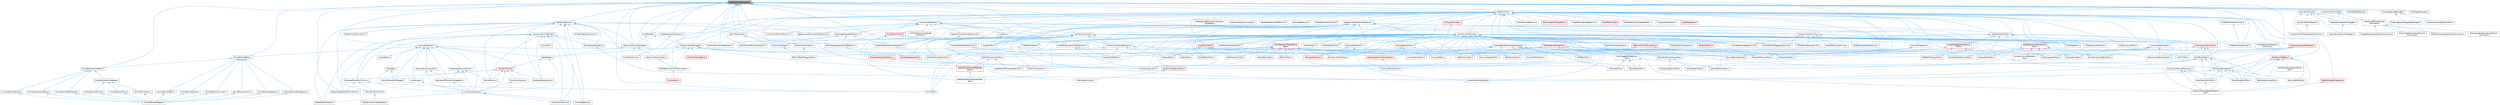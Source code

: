 digraph "ToolContextInterfaces.h"
{
 // INTERACTIVE_SVG=YES
 // LATEX_PDF_SIZE
  bgcolor="transparent";
  edge [fontname=Helvetica,fontsize=10,labelfontname=Helvetica,labelfontsize=10];
  node [fontname=Helvetica,fontsize=10,shape=box,height=0.2,width=0.4];
  Node1 [id="Node000001",label="ToolContextInterfaces.h",height=0.2,width=0.4,color="gray40", fillcolor="grey60", style="filled", fontcolor="black",tooltip=" "];
  Node1 -> Node2 [id="edge1_Node000001_Node000002",dir="back",color="steelblue1",style="solid",tooltip=" "];
  Node2 [id="Node000002",label="CollisionPrimitivesMechanic.h",height=0.2,width=0.4,color="grey40", fillcolor="white", style="filled",URL="$d7/d16/CollisionPrimitivesMechanic_8h.html",tooltip=" "];
  Node1 -> Node3 [id="edge2_Node000001_Node000003",dir="back",color="steelblue1",style="solid",tooltip=" "];
  Node3 [id="Node000003",label="CubeGridTool.h",height=0.2,width=0.4,color="grey40", fillcolor="white", style="filled",URL="$d3/d38/CubeGridTool_8h.html",tooltip=" "];
  Node1 -> Node4 [id="edge3_Node000001_Node000004",dir="back",color="steelblue1",style="solid",tooltip=" "];
  Node4 [id="Node000004",label="CurveControlPointsMechanic.h",height=0.2,width=0.4,color="grey40", fillcolor="white", style="filled",URL="$d4/d87/CurveControlPointsMechanic_8h.html",tooltip=" "];
  Node1 -> Node5 [id="edge4_Node000001_Node000005",dir="back",color="steelblue1",style="solid",tooltip=" "];
  Node5 [id="Node000005",label="DragAlignmentMechanic.h",height=0.2,width=0.4,color="grey40", fillcolor="white", style="filled",URL="$d1/d74/DragAlignmentMechanic_8h.html",tooltip=" "];
  Node5 -> Node6 [id="edge5_Node000005_Node000006",dir="back",color="steelblue1",style="solid",tooltip=" "];
  Node6 [id="Node000006",label="MultiTransformer.h",height=0.2,width=0.4,color="grey40", fillcolor="white", style="filled",URL="$d1/d6f/MultiTransformer_8h.html",tooltip=" "];
  Node1 -> Node7 [id="edge6_Node000001_Node000007",dir="back",color="steelblue1",style="solid",tooltip=" "];
  Node7 [id="Node000007",label="ExtractSplineTool.h",height=0.2,width=0.4,color="grey40", fillcolor="white", style="filled",URL="$d3/d4d/ExtractSplineTool_8h.html",tooltip=" "];
  Node1 -> Node8 [id="edge7_Node000001_Node000008",dir="back",color="steelblue1",style="solid",tooltip=" "];
  Node8 [id="Node000008",label="GeometrySelector.h",height=0.2,width=0.4,color="grey40", fillcolor="white", style="filled",URL="$d5/d67/GeometrySelector_8h.html",tooltip=" "];
  Node8 -> Node9 [id="edge8_Node000008_Node000009",dir="back",color="steelblue1",style="solid",tooltip=" "];
  Node9 [id="Node000009",label="DynamicMeshPolygroupTransformer.h",height=0.2,width=0.4,color="grey40", fillcolor="white", style="filled",URL="$dc/db2/DynamicMeshPolygroupTransformer_8h.html",tooltip=" "];
  Node8 -> Node10 [id="edge9_Node000008_Node000010",dir="back",color="steelblue1",style="solid",tooltip=" "];
  Node10 [id="Node000010",label="DynamicMeshSelector.h",height=0.2,width=0.4,color="grey40", fillcolor="white", style="filled",URL="$dc/d01/DynamicMeshSelector_8h.html",tooltip=" "];
  Node10 -> Node9 [id="edge10_Node000010_Node000009",dir="back",color="steelblue1",style="solid",tooltip=" "];
  Node8 -> Node11 [id="edge11_Node000008_Node000011",dir="back",color="steelblue1",style="solid",tooltip=" "];
  Node11 [id="Node000011",label="GeometrySelectionChanges.h",height=0.2,width=0.4,color="grey40", fillcolor="white", style="filled",URL="$d2/d21/GeometrySelectionChanges_8h.html",tooltip=" "];
  Node11 -> Node12 [id="edge12_Node000011_Node000012",dir="back",color="steelblue1",style="solid",tooltip=" "];
  Node12 [id="Node000012",label="GeometrySelectionManager.h",height=0.2,width=0.4,color="grey40", fillcolor="white", style="filled",URL="$d9/d43/GeometrySelectionManager_8h.html",tooltip=" "];
  Node8 -> Node12 [id="edge13_Node000008_Node000012",dir="back",color="steelblue1",style="solid",tooltip=" "];
  Node8 -> Node13 [id="edge14_Node000008_Node000013",dir="back",color="steelblue1",style="solid",tooltip=" "];
  Node13 [id="Node000013",label="SelectionEditInteractive\lCommand.h",height=0.2,width=0.4,color="grey40", fillcolor="white", style="filled",URL="$d8/db5/SelectionEditInteractiveCommand_8h.html",tooltip=" "];
  Node13 -> Node14 [id="edge15_Node000013_Node000014",dir="back",color="steelblue1",style="solid",tooltip=" "];
  Node14 [id="Node000014",label="DeleteGeometrySelectionCommand.h",height=0.2,width=0.4,color="grey40", fillcolor="white", style="filled",URL="$d2/db3/DeleteGeometrySelectionCommand_8h.html",tooltip=" "];
  Node13 -> Node15 [id="edge16_Node000013_Node000015",dir="back",color="steelblue1",style="solid",tooltip=" "];
  Node15 [id="Node000015",label="DisconnectGeometrySelection\lCommand.h",height=0.2,width=0.4,color="grey40", fillcolor="white", style="filled",URL="$df/d86/DisconnectGeometrySelectionCommand_8h.html",tooltip=" "];
  Node13 -> Node16 [id="edge17_Node000013_Node000016",dir="back",color="steelblue1",style="solid",tooltip=" "];
  Node16 [id="Node000016",label="ModifyGeometrySelectionCommand.h",height=0.2,width=0.4,color="grey40", fillcolor="white", style="filled",URL="$d2/dc3/ModifyGeometrySelectionCommand_8h.html",tooltip=" "];
  Node13 -> Node17 [id="edge18_Node000013_Node000017",dir="back",color="steelblue1",style="solid",tooltip=" "];
  Node17 [id="Node000017",label="RetriangulateGeometrySelection\lCommand.h",height=0.2,width=0.4,color="grey40", fillcolor="white", style="filled",URL="$de/d4b/RetriangulateGeometrySelectionCommand_8h.html",tooltip=" "];
  Node1 -> Node18 [id="edge19_Node000001_Node000018",dir="back",color="steelblue1",style="solid",tooltip=" "];
  Node18 [id="Node000018",label="GizmoElementBase.h",height=0.2,width=0.4,color="grey40", fillcolor="white", style="filled",URL="$d5/d19/GizmoElementBase_8h.html",tooltip=" "];
  Node18 -> Node19 [id="edge20_Node000018_Node000019",dir="back",color="steelblue1",style="solid",tooltip=" "];
  Node19 [id="Node000019",label="GizmoElementArrow.h",height=0.2,width=0.4,color="grey40", fillcolor="white", style="filled",URL="$df/d5b/GizmoElementArrow_8h.html",tooltip=" "];
  Node19 -> Node20 [id="edge21_Node000019_Node000020",dir="back",color="steelblue1",style="solid",tooltip=" "];
  Node20 [id="Node000020",label="GizmoElementShapes.h",height=0.2,width=0.4,color="grey40", fillcolor="white", style="filled",URL="$d9/d54/GizmoElementShapes_8h.html",tooltip=" "];
  Node18 -> Node21 [id="edge22_Node000018_Node000021",dir="back",color="steelblue1",style="solid",tooltip=" "];
  Node21 [id="Node000021",label="GizmoElementBox.h",height=0.2,width=0.4,color="grey40", fillcolor="white", style="filled",URL="$d6/d7f/GizmoElementBox_8h.html",tooltip=" "];
  Node21 -> Node20 [id="edge23_Node000021_Node000020",dir="back",color="steelblue1",style="solid",tooltip=" "];
  Node18 -> Node22 [id="edge24_Node000018_Node000022",dir="back",color="steelblue1",style="solid",tooltip=" "];
  Node22 [id="Node000022",label="GizmoElementCone.h",height=0.2,width=0.4,color="grey40", fillcolor="white", style="filled",URL="$dc/dca/GizmoElementCone_8h.html",tooltip=" "];
  Node22 -> Node20 [id="edge25_Node000022_Node000020",dir="back",color="steelblue1",style="solid",tooltip=" "];
  Node18 -> Node23 [id="edge26_Node000018_Node000023",dir="back",color="steelblue1",style="solid",tooltip=" "];
  Node23 [id="Node000023",label="GizmoElementCylinder.h",height=0.2,width=0.4,color="grey40", fillcolor="white", style="filled",URL="$da/dff/GizmoElementCylinder_8h.html",tooltip=" "];
  Node23 -> Node20 [id="edge27_Node000023_Node000020",dir="back",color="steelblue1",style="solid",tooltip=" "];
  Node18 -> Node24 [id="edge28_Node000018_Node000024",dir="back",color="steelblue1",style="solid",tooltip=" "];
  Node24 [id="Node000024",label="GizmoElementLineBase.h",height=0.2,width=0.4,color="grey40", fillcolor="white", style="filled",URL="$d4/d1b/GizmoElementLineBase_8h.html",tooltip=" "];
  Node24 -> Node25 [id="edge29_Node000024_Node000025",dir="back",color="steelblue1",style="solid",tooltip=" "];
  Node25 [id="Node000025",label="GizmoElementCircleBase.h",height=0.2,width=0.4,color="grey40", fillcolor="white", style="filled",URL="$d5/d29/GizmoElementCircleBase_8h.html",tooltip=" "];
  Node25 -> Node26 [id="edge30_Node000025_Node000026",dir="back",color="steelblue1",style="solid",tooltip=" "];
  Node26 [id="Node000026",label="GizmoElementArc.h",height=0.2,width=0.4,color="grey40", fillcolor="white", style="filled",URL="$dc/dda/GizmoElementArc_8h.html",tooltip=" "];
  Node26 -> Node20 [id="edge31_Node000026_Node000020",dir="back",color="steelblue1",style="solid",tooltip=" "];
  Node25 -> Node27 [id="edge32_Node000025_Node000027",dir="back",color="steelblue1",style="solid",tooltip=" "];
  Node27 [id="Node000027",label="GizmoElementCircle.h",height=0.2,width=0.4,color="grey40", fillcolor="white", style="filled",URL="$dd/dd8/GizmoElementCircle_8h.html",tooltip=" "];
  Node27 -> Node20 [id="edge33_Node000027_Node000020",dir="back",color="steelblue1",style="solid",tooltip=" "];
  Node25 -> Node28 [id="edge34_Node000025_Node000028",dir="back",color="steelblue1",style="solid",tooltip=" "];
  Node28 [id="Node000028",label="GizmoElementTorus.h",height=0.2,width=0.4,color="grey40", fillcolor="white", style="filled",URL="$df/d72/GizmoElementTorus_8h.html",tooltip=" "];
  Node28 -> Node20 [id="edge35_Node000028_Node000020",dir="back",color="steelblue1",style="solid",tooltip=" "];
  Node24 -> Node29 [id="edge36_Node000024_Node000029",dir="back",color="steelblue1",style="solid",tooltip=" "];
  Node29 [id="Node000029",label="GizmoElementGroup.h",height=0.2,width=0.4,color="grey40", fillcolor="white", style="filled",URL="$df/d24/GizmoElementGroup_8h.html",tooltip=" "];
  Node29 -> Node20 [id="edge37_Node000029_Node000020",dir="back",color="steelblue1",style="solid",tooltip=" "];
  Node24 -> Node30 [id="edge38_Node000024_Node000030",dir="back",color="steelblue1",style="solid",tooltip=" "];
  Node30 [id="Node000030",label="GizmoElementLineStrip.h",height=0.2,width=0.4,color="grey40", fillcolor="white", style="filled",URL="$d8/dca/GizmoElementLineStrip_8h.html",tooltip=" "];
  Node30 -> Node20 [id="edge39_Node000030_Node000020",dir="back",color="steelblue1",style="solid",tooltip=" "];
  Node24 -> Node31 [id="edge40_Node000024_Node000031",dir="back",color="steelblue1",style="solid",tooltip=" "];
  Node31 [id="Node000031",label="GizmoElementRectangle.h",height=0.2,width=0.4,color="grey40", fillcolor="white", style="filled",URL="$de/d3f/GizmoElementRectangle_8h.html",tooltip=" "];
  Node31 -> Node20 [id="edge41_Node000031_Node000020",dir="back",color="steelblue1",style="solid",tooltip=" "];
  Node18 -> Node32 [id="edge42_Node000018_Node000032",dir="back",color="steelblue1",style="solid",tooltip=" "];
  Node32 [id="Node000032",label="GizmoElementSphere.h",height=0.2,width=0.4,color="grey40", fillcolor="white", style="filled",URL="$df/d53/GizmoElementSphere_8h.html",tooltip=" "];
  Node32 -> Node20 [id="edge43_Node000032_Node000020",dir="back",color="steelblue1",style="solid",tooltip=" "];
  Node18 -> Node33 [id="edge44_Node000018_Node000033",dir="back",color="steelblue1",style="solid",tooltip=" "];
  Node33 [id="Node000033",label="GizmoElementTriangleList.h",height=0.2,width=0.4,color="grey40", fillcolor="white", style="filled",URL="$dc/dc3/GizmoElementTriangleList_8h.html",tooltip=" "];
  Node33 -> Node20 [id="edge45_Node000033_Node000020",dir="back",color="steelblue1",style="solid",tooltip=" "];
  Node1 -> Node24 [id="edge46_Node000001_Node000024",dir="back",color="steelblue1",style="solid",tooltip=" "];
  Node1 -> Node34 [id="edge47_Node000001_Node000034",dir="back",color="steelblue1",style="solid",tooltip=" "];
  Node34 [id="Node000034",label="GizmoInterfaces.h",height=0.2,width=0.4,color="grey40", fillcolor="white", style="filled",URL="$da/def/GizmoInterfaces_8h.html",tooltip=" "];
  Node34 -> Node35 [id="edge48_Node000034_Node000035",dir="back",color="steelblue1",style="solid",tooltip=" "];
  Node35 [id="Node000035",label="AxisSources.h",height=0.2,width=0.4,color="grey40", fillcolor="white", style="filled",URL="$d6/dfa/AxisSources_8h.html",tooltip=" "];
  Node35 -> Node36 [id="edge49_Node000035_Node000036",dir="back",color="steelblue1",style="solid",tooltip=" "];
  Node36 [id="Node000036",label="GizmoComponents.h",height=0.2,width=0.4,color="grey40", fillcolor="white", style="filled",URL="$d9/d96/GizmoComponents_8h.html",tooltip=" "];
  Node36 -> Node37 [id="edge50_Node000036_Node000037",dir="back",color="steelblue1",style="solid",tooltip=" "];
  Node37 [id="Node000037",label="AxisAngleGizmo.h",height=0.2,width=0.4,color="grey40", fillcolor="white", style="filled",URL="$d1/d0b/AxisAngleGizmo_8h.html",tooltip=" "];
  Node36 -> Node38 [id="edge51_Node000036_Node000038",dir="back",color="steelblue1",style="solid",tooltip=" "];
  Node38 [id="Node000038",label="AxisPositionGizmo.h",height=0.2,width=0.4,color="grey40", fillcolor="white", style="filled",URL="$d1/d25/AxisPositionGizmo_8h.html",tooltip=" "];
  Node36 -> Node39 [id="edge52_Node000036_Node000039",dir="back",color="steelblue1",style="solid",tooltip=" "];
  Node39 [id="Node000039",label="PlanePositionGizmo.h",height=0.2,width=0.4,color="grey40", fillcolor="white", style="filled",URL="$d0/df0/PlanePositionGizmo_8h.html",tooltip=" "];
  Node34 -> Node36 [id="edge53_Node000034_Node000036",dir="back",color="steelblue1",style="solid",tooltip=" "];
  Node34 -> Node18 [id="edge54_Node000034_Node000018",dir="back",color="steelblue1",style="solid",tooltip=" "];
  Node34 -> Node40 [id="edge55_Node000034_Node000040",dir="back",color="steelblue1",style="solid",tooltip=" "];
  Node40 [id="Node000040",label="GizmoElementHitTargets.h",height=0.2,width=0.4,color="grey40", fillcolor="white", style="filled",URL="$da/d23/GizmoElementHitTargets_8h.html",tooltip=" "];
  Node34 -> Node41 [id="edge56_Node000034_Node000041",dir="back",color="steelblue1",style="solid",tooltip=" "];
  Node41 [id="Node000041",label="GizmoMath.h",height=0.2,width=0.4,color="grey40", fillcolor="white", style="filled",URL="$d6/d84/GizmoMath_8h.html",tooltip=" "];
  Node34 -> Node42 [id="edge57_Node000034_Node000042",dir="back",color="steelblue1",style="solid",tooltip=" "];
  Node42 [id="Node000042",label="HitTargets.h",height=0.2,width=0.4,color="grey40", fillcolor="white", style="filled",URL="$d5/d42/HitTargets_8h.html",tooltip=" "];
  Node42 -> Node36 [id="edge58_Node000042_Node000036",dir="back",color="steelblue1",style="solid",tooltip=" "];
  Node42 -> Node40 [id="edge59_Node000042_Node000040",dir="back",color="steelblue1",style="solid",tooltip=" "];
  Node34 -> Node43 [id="edge60_Node000034_Node000043",dir="back",color="steelblue1",style="solid",tooltip=" "];
  Node43 [id="Node000043",label="MeshSpaceDeformerTool.h",height=0.2,width=0.4,color="grey40", fillcolor="white", style="filled",URL="$d7/dc8/MeshSpaceDeformerTool_8h.html",tooltip=" "];
  Node34 -> Node44 [id="edge61_Node000034_Node000044",dir="back",color="steelblue1",style="solid",tooltip=" "];
  Node44 [id="Node000044",label="ParameterSourcesFloat.h",height=0.2,width=0.4,color="grey40", fillcolor="white", style="filled",URL="$d4/d33/ParameterSourcesFloat_8h.html",tooltip=" "];
  Node44 -> Node36 [id="edge62_Node000044_Node000036",dir="back",color="steelblue1",style="solid",tooltip=" "];
  Node44 -> Node45 [id="edge63_Node000044_Node000045",dir="back",color="steelblue1",style="solid",tooltip=" "];
  Node45 [id="Node000045",label="IntervalGizmo.h",height=0.2,width=0.4,color="grey40", fillcolor="white", style="filled",URL="$d6/d84/IntervalGizmo_8h.html",tooltip=" "];
  Node44 -> Node46 [id="edge64_Node000044_Node000046",dir="back",color="steelblue1",style="solid",tooltip=" "];
  Node46 [id="Node000046",label="ParameterToTransformAdapters.h",height=0.2,width=0.4,color="grey40", fillcolor="white", style="filled",URL="$d2/d65/ParameterToTransformAdapters_8h.html",tooltip=" "];
  Node46 -> Node36 [id="edge65_Node000046_Node000036",dir="back",color="steelblue1",style="solid",tooltip=" "];
  Node34 -> Node47 [id="edge66_Node000034_Node000047",dir="back",color="steelblue1",style="solid",tooltip=" "];
  Node47 [id="Node000047",label="ParameterSourcesVec2.h",height=0.2,width=0.4,color="grey40", fillcolor="white", style="filled",URL="$dc/d98/ParameterSourcesVec2_8h.html",tooltip=" "];
  Node47 -> Node36 [id="edge67_Node000047_Node000036",dir="back",color="steelblue1",style="solid",tooltip=" "];
  Node47 -> Node46 [id="edge68_Node000047_Node000046",dir="back",color="steelblue1",style="solid",tooltip=" "];
  Node34 -> Node46 [id="edge69_Node000034_Node000046",dir="back",color="steelblue1",style="solid",tooltip=" "];
  Node34 -> Node48 [id="edge70_Node000034_Node000048",dir="back",color="steelblue1",style="solid",tooltip=" "];
  Node48 [id="Node000048",label="StateTargets.h",height=0.2,width=0.4,color="grey40", fillcolor="white", style="filled",URL="$de/d0d/StateTargets_8h.html",tooltip=" "];
  Node48 -> Node36 [id="edge71_Node000048_Node000036",dir="back",color="steelblue1",style="solid",tooltip=" "];
  Node48 -> Node49 [id="edge72_Node000048_Node000049",dir="back",color="steelblue1",style="solid",tooltip=" "];
  Node49 [id="Node000049",label="TransformProxy.h",height=0.2,width=0.4,color="red", fillcolor="#FFF0F0", style="filled",URL="$dc/d4e/TransformProxy_8h.html",tooltip=" "];
  Node49 -> Node50 [id="edge73_Node000049_Node000050",dir="back",color="steelblue1",style="solid",tooltip=" "];
  Node50 [id="Node000050",label="CombinedTransformGizmo.h",height=0.2,width=0.4,color="grey40", fillcolor="white", style="filled",URL="$d4/d67/CombinedTransformGizmo_8h.html",tooltip=" "];
  Node50 -> Node51 [id="edge74_Node000050_Node000051",dir="back",color="steelblue1",style="solid",tooltip=" "];
  Node51 [id="Node000051",label="MirrorTool.h",height=0.2,width=0.4,color="grey40", fillcolor="white", style="filled",URL="$d3/dc9/MirrorTool_8h.html",tooltip=" "];
  Node50 -> Node52 [id="edge75_Node000050_Node000052",dir="back",color="steelblue1",style="solid",tooltip=" "];
  Node52 [id="Node000052",label="RepositionableTransformGizmo.h",height=0.2,width=0.4,color="grey40", fillcolor="white", style="filled",URL="$da/da6/RepositionableTransformGizmo_8h.html",tooltip=" "];
  Node50 -> Node53 [id="edge76_Node000050_Node000053",dir="back",color="steelblue1",style="solid",tooltip=" "];
  Node53 [id="Node000053",label="TransformGizmoUtil.h",height=0.2,width=0.4,color="grey40", fillcolor="white", style="filled",URL="$d8/d1a/TransformGizmoUtil_8h.html",tooltip=" "];
  Node53 -> Node54 [id="edge77_Node000053_Node000054",dir="back",color="steelblue1",style="solid",tooltip=" "];
  Node54 [id="Node000054",label="TransformGizmoDataBinder.h",height=0.2,width=0.4,color="grey40", fillcolor="white", style="filled",URL="$dd/ddf/TransformGizmoDataBinder_8h.html",tooltip=" "];
  Node49 -> Node36 [id="edge78_Node000049_Node000036",dir="back",color="steelblue1",style="solid",tooltip=" "];
  Node49 -> Node40 [id="edge79_Node000049_Node000040",dir="back",color="steelblue1",style="solid",tooltip=" "];
  Node49 -> Node45 [id="edge80_Node000049_Node000045",dir="back",color="steelblue1",style="solid",tooltip=" "];
  Node49 -> Node56 [id="edge81_Node000049_Node000056",dir="back",color="steelblue1",style="solid",tooltip=" "];
  Node56 [id="Node000056",label="ScalableSphereGizmo.h",height=0.2,width=0.4,color="grey40", fillcolor="white", style="filled",URL="$de/d8e/ScalableSphereGizmo_8h.html",tooltip=" "];
  Node49 -> Node57 [id="edge82_Node000049_Node000057",dir="back",color="steelblue1",style="solid",tooltip=" "];
  Node57 [id="Node000057",label="TransformSources.h",height=0.2,width=0.4,color="grey40", fillcolor="white", style="filled",URL="$d3/ddb/TransformSources_8h.html",tooltip=" "];
  Node57 -> Node36 [id="edge83_Node000057_Node000036",dir="back",color="steelblue1",style="solid",tooltip=" "];
  Node34 -> Node57 [id="edge84_Node000034_Node000057",dir="back",color="steelblue1",style="solid",tooltip=" "];
  Node1 -> Node58 [id="edge85_Node000001_Node000058",dir="back",color="steelblue1",style="solid",tooltip=" "];
  Node58 [id="Node000058",label="InputRouter.h",height=0.2,width=0.4,color="grey40", fillcolor="white", style="filled",URL="$d8/d82/InputRouter_8h.html",tooltip=" "];
  Node58 -> Node59 [id="edge86_Node000058_Node000059",dir="back",color="steelblue1",style="solid",tooltip=" "];
  Node59 [id="Node000059",label="InteractiveGizmoManager.h",height=0.2,width=0.4,color="grey40", fillcolor="white", style="filled",URL="$d2/d8a/InteractiveGizmoManager_8h.html",tooltip=" "];
  Node59 -> Node60 [id="edge87_Node000059_Node000060",dir="back",color="steelblue1",style="solid",tooltip=" "];
  Node60 [id="Node000060",label="InteractiveToolsContext.h",height=0.2,width=0.4,color="grey40", fillcolor="white", style="filled",URL="$d2/dfe/InteractiveToolsContext_8h.html",tooltip=" "];
  Node60 -> Node61 [id="edge88_Node000060_Node000061",dir="back",color="steelblue1",style="solid",tooltip=" "];
  Node61 [id="Node000061",label="EdModeInteractiveToolsContext.h",height=0.2,width=0.4,color="grey40", fillcolor="white", style="filled",URL="$d7/da4/EdModeInteractiveToolsContext_8h.html",tooltip=" "];
  Node61 -> Node62 [id="edge89_Node000061_Node000062",dir="back",color="steelblue1",style="solid",tooltip=" "];
  Node62 [id="Node000062",label="FractureTool.h",height=0.2,width=0.4,color="red", fillcolor="#FFF0F0", style="filled",URL="$d4/d30/FractureTool_8h.html",tooltip=" "];
  Node59 -> Node6 [id="edge90_Node000059_Node000006",dir="back",color="steelblue1",style="solid",tooltip=" "];
  Node59 -> Node48 [id="edge91_Node000059_Node000048",dir="back",color="steelblue1",style="solid",tooltip=" "];
  Node58 -> Node64 [id="edge92_Node000058_Node000064",dir="back",color="steelblue1",style="solid",tooltip=" "];
  Node64 [id="Node000064",label="InteractiveToolManager.h",height=0.2,width=0.4,color="grey40", fillcolor="white", style="filled",URL="$d0/d23/InteractiveToolManager_8h.html",tooltip=" "];
  Node64 -> Node65 [id="edge93_Node000064_Node000065",dir="back",color="steelblue1",style="solid",tooltip=" "];
  Node65 [id="Node000065",label="BakeMeshAttributeMapsTool\lBase.h",height=0.2,width=0.4,color="red", fillcolor="#FFF0F0", style="filled",URL="$dc/d68/BakeMeshAttributeMapsToolBase_8h.html",tooltip=" "];
  Node65 -> Node67 [id="edge94_Node000065_Node000067",dir="back",color="steelblue1",style="solid",tooltip=" "];
  Node67 [id="Node000067",label="BakeMultiMeshAttributeMaps\lTool.h",height=0.2,width=0.4,color="grey40", fillcolor="white", style="filled",URL="$d7/d65/BakeMultiMeshAttributeMapsTool_8h.html",tooltip=" "];
  Node64 -> Node68 [id="edge95_Node000064_Node000068",dir="back",color="steelblue1",style="solid",tooltip=" "];
  Node68 [id="Node000068",label="BaseCreateFromSelectedTool.h",height=0.2,width=0.4,color="red", fillcolor="#FFF0F0", style="filled",URL="$de/dc7/BaseCreateFromSelectedTool_8h.html",tooltip=" "];
  Node68 -> Node74 [id="edge96_Node000068_Node000074",dir="back",color="steelblue1",style="solid",tooltip=" "];
  Node74 [id="Node000074",label="CombineMeshesTool.h",height=0.2,width=0.4,color="grey40", fillcolor="white", style="filled",URL="$dd/da3/CombineMeshesTool_8h.html",tooltip=" "];
  Node64 -> Node77 [id="edge97_Node000064_Node000077",dir="back",color="steelblue1",style="solid",tooltip=" "];
  Node77 [id="Node000077",label="BaseMeshFromSplinesTool.h",height=0.2,width=0.4,color="grey40", fillcolor="white", style="filled",URL="$da/d31/BaseMeshFromSplinesTool_8h.html",tooltip=" "];
  Node77 -> Node78 [id="edge98_Node000077_Node000078",dir="back",color="steelblue1",style="solid",tooltip=" "];
  Node78 [id="Node000078",label="RevolveSplineTool.h",height=0.2,width=0.4,color="grey40", fillcolor="white", style="filled",URL="$d3/d36/RevolveSplineTool_8h.html",tooltip=" "];
  Node77 -> Node79 [id="edge99_Node000077_Node000079",dir="back",color="steelblue1",style="solid",tooltip=" "];
  Node79 [id="Node000079",label="TriangulateSplinesTool.h",height=0.2,width=0.4,color="grey40", fillcolor="white", style="filled",URL="$d9/de6/TriangulateSplinesTool_8h.html",tooltip=" "];
  Node64 -> Node61 [id="edge100_Node000064_Node000061",dir="back",color="steelblue1",style="solid",tooltip=" "];
  Node64 -> Node60 [id="edge101_Node000064_Node000060",dir="back",color="steelblue1",style="solid",tooltip=" "];
  Node64 -> Node48 [id="edge102_Node000064_Node000048",dir="back",color="steelblue1",style="solid",tooltip=" "];
  Node64 -> Node80 [id="edge103_Node000064_Node000080",dir="back",color="steelblue1",style="solid",tooltip=" "];
  Node80 [id="Node000080",label="ToolSceneQueriesUtil.h",height=0.2,width=0.4,color="red", fillcolor="#FFF0F0", style="filled",URL="$d3/d9c/ToolSceneQueriesUtil_8h.html",tooltip=" "];
  Node80 -> Node81 [id="edge104_Node000080_Node000081",dir="back",color="steelblue1",style="solid",tooltip=" "];
  Node81 [id="Node000081",label="DrawPolygonTool.h",height=0.2,width=0.4,color="grey40", fillcolor="white", style="filled",URL="$d0/d15/DrawPolygonTool_8h.html",tooltip=" "];
  Node64 -> Node88 [id="edge105_Node000064_Node000088",dir="back",color="steelblue1",style="solid",tooltip=" "];
  Node88 [id="Node000088",label="UVToolContextObjects.h",height=0.2,width=0.4,color="red", fillcolor="#FFF0F0", style="filled",URL="$d1/d13/UVToolContextObjects_8h.html",tooltip=" "];
  Node1 -> Node100 [id="edge106_Node000001_Node000100",dir="back",color="steelblue1",style="solid",tooltip=" "];
  Node100 [id="Node000100",label="InteractionMechanic.h",height=0.2,width=0.4,color="grey40", fillcolor="white", style="filled",URL="$df/d30/InteractionMechanic_8h.html",tooltip=" "];
  Node100 -> Node101 [id="edge107_Node000100_Node000101",dir="back",color="steelblue1",style="solid",tooltip=" "];
  Node101 [id="Node000101",label="CollectSurfacePathMechanic.h",height=0.2,width=0.4,color="grey40", fillcolor="white", style="filled",URL="$d5/dd0/CollectSurfacePathMechanic_8h.html",tooltip=" "];
  Node101 -> Node84 [id="edge108_Node000101_Node000084",dir="back",color="steelblue1",style="solid",tooltip=" "];
  Node84 [id="Node000084",label="DrawPolyPathTool.h",height=0.2,width=0.4,color="grey40", fillcolor="white", style="filled",URL="$dc/d3e/DrawPolyPathTool_8h.html",tooltip=" "];
  Node100 -> Node83 [id="edge109_Node000100_Node000083",dir="back",color="steelblue1",style="solid",tooltip=" "];
  Node83 [id="Node000083",label="ConstructionPlaneMechanic.h",height=0.2,width=0.4,color="grey40", fillcolor="white", style="filled",URL="$dd/dd6/ConstructionPlaneMechanic_8h.html",tooltip=" "];
  Node83 -> Node84 [id="edge110_Node000083_Node000084",dir="back",color="steelblue1",style="solid",tooltip=" "];
  Node83 -> Node7 [id="edge111_Node000083_Node000007",dir="back",color="steelblue1",style="solid",tooltip=" "];
  Node83 -> Node51 [id="edge112_Node000083_Node000051",dir="back",color="steelblue1",style="solid",tooltip=" "];
  Node83 -> Node85 [id="edge113_Node000083_Node000085",dir="back",color="steelblue1",style="solid",tooltip=" "];
  Node85 [id="Node000085",label="PlaneCutTool.h",height=0.2,width=0.4,color="grey40", fillcolor="white", style="filled",URL="$dd/def/PlaneCutTool_8h.html",tooltip=" "];
  Node83 -> Node86 [id="edge114_Node000083_Node000086",dir="back",color="steelblue1",style="solid",tooltip=" "];
  Node86 [id="Node000086",label="RevolveBoundaryTool.h",height=0.2,width=0.4,color="grey40", fillcolor="white", style="filled",URL="$da/dce/RevolveBoundaryTool_8h.html",tooltip=" "];
  Node100 -> Node102 [id="edge115_Node000100_Node000102",dir="back",color="steelblue1",style="solid",tooltip=" "];
  Node102 [id="Node000102",label="CubeGrid.h",height=0.2,width=0.4,color="grey40", fillcolor="white", style="filled",URL="$d3/d23/CubeGrid_8h.html",tooltip=" "];
  Node102 -> Node3 [id="edge116_Node000102_Node000003",dir="back",color="steelblue1",style="solid",tooltip=" "];
  Node100 -> Node4 [id="edge117_Node000100_Node000004",dir="back",color="steelblue1",style="solid",tooltip=" "];
  Node100 -> Node5 [id="edge118_Node000100_Node000005",dir="back",color="steelblue1",style="solid",tooltip=" "];
  Node100 -> Node103 [id="edge119_Node000100_Node000103",dir="back",color="steelblue1",style="solid",tooltip=" "];
  Node103 [id="Node000103",label="InteractiveToolActivity.h",height=0.2,width=0.4,color="grey40", fillcolor="white", style="filled",URL="$da/de4/InteractiveToolActivity_8h.html",tooltip=" "];
  Node103 -> Node104 [id="edge120_Node000103_Node000104",dir="back",color="steelblue1",style="solid",tooltip=" "];
  Node104 [id="Node000104",label="EditMeshPolygonsTool.h",height=0.2,width=0.4,color="grey40", fillcolor="white", style="filled",URL="$d5/d72/EditMeshPolygonsTool_8h.html",tooltip=" "];
  Node103 -> Node105 [id="edge121_Node000103_Node000105",dir="back",color="steelblue1",style="solid",tooltip=" "];
  Node105 [id="Node000105",label="PolyEditCutFacesActivity.h",height=0.2,width=0.4,color="grey40", fillcolor="white", style="filled",URL="$d4/db0/PolyEditCutFacesActivity_8h.html",tooltip=" "];
  Node103 -> Node106 [id="edge122_Node000103_Node000106",dir="back",color="steelblue1",style="solid",tooltip=" "];
  Node106 [id="Node000106",label="PolyEditExtrudeActivity.h",height=0.2,width=0.4,color="grey40", fillcolor="white", style="filled",URL="$db/d72/PolyEditExtrudeActivity_8h.html",tooltip=" "];
  Node103 -> Node107 [id="edge123_Node000103_Node000107",dir="back",color="steelblue1",style="solid",tooltip=" "];
  Node107 [id="Node000107",label="PolyEditInsertEdgeActivity.h",height=0.2,width=0.4,color="grey40", fillcolor="white", style="filled",URL="$d1/d26/PolyEditInsertEdgeActivity_8h.html",tooltip=" "];
  Node103 -> Node108 [id="edge124_Node000103_Node000108",dir="back",color="steelblue1",style="solid",tooltip=" "];
  Node108 [id="Node000108",label="PolyEditInsertEdgeLoopActivity.h",height=0.2,width=0.4,color="grey40", fillcolor="white", style="filled",URL="$d5/d37/PolyEditInsertEdgeLoopActivity_8h.html",tooltip=" "];
  Node103 -> Node109 [id="edge125_Node000103_Node000109",dir="back",color="steelblue1",style="solid",tooltip=" "];
  Node109 [id="Node000109",label="PolyEditInsetOutsetActivity.h",height=0.2,width=0.4,color="grey40", fillcolor="white", style="filled",URL="$dd/d82/PolyEditInsetOutsetActivity_8h.html",tooltip=" "];
  Node103 -> Node110 [id="edge126_Node000103_Node000110",dir="back",color="steelblue1",style="solid",tooltip=" "];
  Node110 [id="Node000110",label="PolyEditPlanarProjection\lUVActivity.h",height=0.2,width=0.4,color="grey40", fillcolor="white", style="filled",URL="$d7/d84/PolyEditPlanarProjectionUVActivity_8h.html",tooltip=" "];
  Node100 -> Node111 [id="edge127_Node000100_Node000111",dir="back",color="steelblue1",style="solid",tooltip=" "];
  Node111 [id="Node000111",label="MeshTopologySelectionMechanic.h",height=0.2,width=0.4,color="grey40", fillcolor="white", style="filled",URL="$d5/d15/MeshTopologySelectionMechanic_8h.html",tooltip=" "];
  Node111 -> Node112 [id="edge128_Node000111_Node000112",dir="back",color="steelblue1",style="solid",tooltip=" "];
  Node112 [id="Node000112",label="PolygonSelectionMechanic.h",height=0.2,width=0.4,color="red", fillcolor="#FFF0F0", style="filled",URL="$da/dff/PolygonSelectionMechanic_8h.html",tooltip=" "];
  Node112 -> Node114 [id="edge129_Node000112_Node000114",dir="back",color="steelblue1",style="solid",tooltip=" "];
  Node114 [id="Node000114",label="EditUVIslandsTool.h",height=0.2,width=0.4,color="grey40", fillcolor="white", style="filled",URL="$d0/de4/EditUVIslandsTool_8h.html",tooltip=" "];
  Node100 -> Node115 [id="edge130_Node000100_Node000115",dir="back",color="steelblue1",style="solid",tooltip=" "];
  Node115 [id="Node000115",label="PlaneDistanceFromHitMechanic.h",height=0.2,width=0.4,color="grey40", fillcolor="white", style="filled",URL="$dc/dea/PlaneDistanceFromHitMechanic_8h.html",tooltip=" "];
  Node115 -> Node84 [id="edge131_Node000115_Node000084",dir="back",color="steelblue1",style="solid",tooltip=" "];
  Node115 -> Node81 [id="edge132_Node000115_Node000081",dir="back",color="steelblue1",style="solid",tooltip=" "];
  Node100 -> Node116 [id="edge133_Node000100_Node000116",dir="back",color="steelblue1",style="solid",tooltip=" "];
  Node116 [id="Node000116",label="PolyLassoMarqueeMechanic.h",height=0.2,width=0.4,color="grey40", fillcolor="white", style="filled",URL="$dc/dfc/PolyLassoMarqueeMechanic_8h.html",tooltip=" "];
  Node116 -> Node117 [id="edge134_Node000116_Node000117",dir="back",color="steelblue1",style="solid",tooltip=" "];
  Node117 [id="Node000117",label="DataflowEditorWeightMapPaint\lTool.h",height=0.2,width=0.4,color="grey40", fillcolor="white", style="filled",URL="$db/d46/DataflowEditorWeightMapPaintTool_8h.html",tooltip=" "];
  Node116 -> Node118 [id="edge135_Node000116_Node000118",dir="back",color="steelblue1",style="solid",tooltip=" "];
  Node118 [id="Node000118",label="MeshGroupPaintTool.h",height=0.2,width=0.4,color="grey40", fillcolor="white", style="filled",URL="$dd/d04/MeshGroupPaintTool_8h.html",tooltip=" "];
  Node116 -> Node119 [id="edge136_Node000116_Node000119",dir="back",color="steelblue1",style="solid",tooltip=" "];
  Node119 [id="Node000119",label="MeshVertexPaintTool.h",height=0.2,width=0.4,color="grey40", fillcolor="white", style="filled",URL="$db/d74/MeshVertexPaintTool_8h.html",tooltip=" "];
  Node119 -> Node117 [id="edge137_Node000119_Node000117",dir="back",color="steelblue1",style="solid",tooltip=" "];
  Node100 -> Node120 [id="edge138_Node000100_Node000120",dir="back",color="steelblue1",style="solid",tooltip=" "];
  Node120 [id="Node000120",label="RectangleMarqueeMechanic.h",height=0.2,width=0.4,color="grey40", fillcolor="white", style="filled",URL="$d5/de9/RectangleMarqueeMechanic_8h.html",tooltip=" "];
  Node120 -> Node2 [id="edge139_Node000120_Node000002",dir="back",color="steelblue1",style="solid",tooltip=" "];
  Node120 -> Node121 [id="edge140_Node000120_Node000121",dir="back",color="steelblue1",style="solid",tooltip=" "];
  Node121 [id="Node000121",label="LatticeControlPointsMechanic.h",height=0.2,width=0.4,color="grey40", fillcolor="white", style="filled",URL="$d5/d7b/LatticeControlPointsMechanic_8h.html",tooltip=" "];
  Node120 -> Node111 [id="edge141_Node000120_Node000111",dir="back",color="steelblue1",style="solid",tooltip=" "];
  Node120 -> Node93 [id="edge142_Node000120_Node000093",dir="back",color="steelblue1",style="solid",tooltip=" "];
  Node93 [id="Node000093",label="UVEditorMeshSelectionMechanic.h",height=0.2,width=0.4,color="grey40", fillcolor="white", style="filled",URL="$d2/d73/UVEditorMeshSelectionMechanic_8h.html",tooltip=" "];
  Node93 -> Node91 [id="edge143_Node000093_Node000091",dir="back",color="steelblue1",style="solid",tooltip=" "];
  Node91 [id="Node000091",label="UVEditorBrushSelectTool.h",height=0.2,width=0.4,color="grey40", fillcolor="white", style="filled",URL="$dd/d97/UVEditorBrushSelectTool_8h.html",tooltip=" "];
  Node100 -> Node122 [id="edge144_Node000100_Node000122",dir="back",color="steelblue1",style="solid",tooltip=" "];
  Node122 [id="Node000122",label="SpaceCurveDeformationMechanic.h",height=0.2,width=0.4,color="grey40", fillcolor="white", style="filled",URL="$d0/d4d/SpaceCurveDeformationMechanic_8h.html",tooltip=" "];
  Node100 -> Node123 [id="edge145_Node000100_Node000123",dir="back",color="steelblue1",style="solid",tooltip=" "];
  Node123 [id="Node000123",label="SpatialCurveDistanceMechanic.h",height=0.2,width=0.4,color="grey40", fillcolor="white", style="filled",URL="$d3/d29/SpatialCurveDistanceMechanic_8h.html",tooltip=" "];
  Node123 -> Node84 [id="edge146_Node000123_Node000084",dir="back",color="steelblue1",style="solid",tooltip=" "];
  Node100 -> Node93 [id="edge147_Node000100_Node000093",dir="back",color="steelblue1",style="solid",tooltip=" "];
  Node100 -> Node124 [id="edge148_Node000100_Node000124",dir="back",color="steelblue1",style="solid",tooltip=" "];
  Node124 [id="Node000124",label="UVToolSelectionHighlight\lMechanic.h",height=0.2,width=0.4,color="grey40", fillcolor="white", style="filled",URL="$d9/d8a/UVToolSelectionHighlightMechanic_8h.html",tooltip=" "];
  Node1 -> Node125 [id="edge149_Node000001_Node000125",dir="back",color="steelblue1",style="solid",tooltip=" "];
  Node125 [id="Node000125",label="InteractiveCommand.h",height=0.2,width=0.4,color="grey40", fillcolor="white", style="filled",URL="$de/d29/InteractiveCommand_8h.html",tooltip=" "];
  Node125 -> Node13 [id="edge150_Node000125_Node000013",dir="back",color="steelblue1",style="solid",tooltip=" "];
  Node1 -> Node126 [id="edge151_Node000001_Node000126",dir="back",color="steelblue1",style="solid",tooltip=" "];
  Node126 [id="Node000126",label="InteractiveGizmo.h",height=0.2,width=0.4,color="grey40", fillcolor="white", style="filled",URL="$d7/dd0/InteractiveGizmo_8h.html",tooltip=" "];
  Node126 -> Node37 [id="edge152_Node000126_Node000037",dir="back",color="steelblue1",style="solid",tooltip=" "];
  Node126 -> Node38 [id="edge153_Node000126_Node000038",dir="back",color="steelblue1",style="solid",tooltip=" "];
  Node126 -> Node127 [id="edge154_Node000126_Node000127",dir="back",color="steelblue1",style="solid",tooltip=" "];
  Node127 [id="Node000127",label="BrushStampIndicator.h",height=0.2,width=0.4,color="grey40", fillcolor="white", style="filled",URL="$d1/dd4/BrushStampIndicator_8h.html",tooltip=" "];
  Node127 -> Node128 [id="edge155_Node000127_Node000128",dir="back",color="steelblue1",style="solid",tooltip=" "];
  Node128 [id="Node000128",label="DynamicMeshSculptTool.h",height=0.2,width=0.4,color="grey40", fillcolor="white", style="filled",URL="$d6/d16/DynamicMeshSculptTool_8h.html",tooltip=" "];
  Node126 -> Node50 [id="edge156_Node000126_Node000050",dir="back",color="steelblue1",style="solid",tooltip=" "];
  Node126 -> Node81 [id="edge157_Node000126_Node000081",dir="back",color="steelblue1",style="solid",tooltip=" "];
  Node126 -> Node129 [id="edge158_Node000126_Node000129",dir="back",color="steelblue1",style="solid",tooltip=" "];
  Node129 [id="Node000129",label="InteractiveGizmoBuilder.h",height=0.2,width=0.4,color="grey40", fillcolor="white", style="filled",URL="$dc/d6d/InteractiveGizmoBuilder_8h.html",tooltip=" "];
  Node129 -> Node37 [id="edge159_Node000129_Node000037",dir="back",color="steelblue1",style="solid",tooltip=" "];
  Node129 -> Node38 [id="edge160_Node000129_Node000038",dir="back",color="steelblue1",style="solid",tooltip=" "];
  Node129 -> Node127 [id="edge161_Node000129_Node000127",dir="back",color="steelblue1",style="solid",tooltip=" "];
  Node129 -> Node50 [id="edge162_Node000129_Node000050",dir="back",color="steelblue1",style="solid",tooltip=" "];
  Node129 -> Node130 [id="edge163_Node000129_Node000130",dir="back",color="steelblue1",style="solid",tooltip=" "];
  Node130 [id="Node000130",label="GizmoUtil.h",height=0.2,width=0.4,color="grey40", fillcolor="white", style="filled",URL="$da/d3f/GizmoUtil_8h.html",tooltip=" "];
  Node129 -> Node59 [id="edge164_Node000129_Node000059",dir="back",color="steelblue1",style="solid",tooltip=" "];
  Node129 -> Node45 [id="edge165_Node000129_Node000045",dir="back",color="steelblue1",style="solid",tooltip=" "];
  Node129 -> Node39 [id="edge166_Node000129_Node000039",dir="back",color="steelblue1",style="solid",tooltip=" "];
  Node129 -> Node52 [id="edge167_Node000129_Node000052",dir="back",color="steelblue1",style="solid",tooltip=" "];
  Node129 -> Node56 [id="edge168_Node000129_Node000056",dir="back",color="steelblue1",style="solid",tooltip=" "];
  Node126 -> Node59 [id="edge169_Node000126_Node000059",dir="back",color="steelblue1",style="solid",tooltip=" "];
  Node126 -> Node45 [id="edge170_Node000126_Node000045",dir="back",color="steelblue1",style="solid",tooltip=" "];
  Node126 -> Node6 [id="edge171_Node000126_Node000006",dir="back",color="steelblue1",style="solid",tooltip=" "];
  Node126 -> Node85 [id="edge172_Node000126_Node000085",dir="back",color="steelblue1",style="solid",tooltip=" "];
  Node126 -> Node39 [id="edge173_Node000126_Node000039",dir="back",color="steelblue1",style="solid",tooltip=" "];
  Node126 -> Node56 [id="edge174_Node000126_Node000056",dir="back",color="steelblue1",style="solid",tooltip=" "];
  Node126 -> Node131 [id="edge175_Node000126_Node000131",dir="back",color="steelblue1",style="solid",tooltip=" "];
  Node131 [id="Node000131",label="SimpleSingleClickGizmo.h",height=0.2,width=0.4,color="grey40", fillcolor="white", style="filled",URL="$dd/dd7/SimpleSingleClickGizmo_8h.html",tooltip=" "];
  Node126 -> Node53 [id="edge176_Node000126_Node000053",dir="back",color="steelblue1",style="solid",tooltip=" "];
  Node126 -> Node132 [id="edge177_Node000126_Node000132",dir="back",color="steelblue1",style="solid",tooltip=" "];
  Node132 [id="Node000132",label="TransformSubGizmoUtil.h",height=0.2,width=0.4,color="grey40", fillcolor="white", style="filled",URL="$d2/d40/TransformSubGizmoUtil_8h.html",tooltip=" "];
  Node1 -> Node59 [id="edge178_Node000001_Node000059",dir="back",color="steelblue1",style="solid",tooltip=" "];
  Node1 -> Node133 [id="edge179_Node000001_Node000133",dir="back",color="steelblue1",style="solid",tooltip=" "];
  Node133 [id="Node000133",label="InteractiveTool.h",height=0.2,width=0.4,color="grey40", fillcolor="white", style="filled",URL="$d5/d55/InteractiveTool_8h.html",tooltip=" "];
  Node133 -> Node134 [id="edge180_Node000133_Node000134",dir="back",color="steelblue1",style="solid",tooltip=" "];
  Node134 [id="Node000134",label="BaseBrushTool.h",height=0.2,width=0.4,color="grey40", fillcolor="white", style="filled",URL="$d9/d0b/BaseBrushTool_8h.html",tooltip=" "];
  Node134 -> Node117 [id="edge181_Node000134_Node000117",dir="back",color="steelblue1",style="solid",tooltip=" "];
  Node134 -> Node135 [id="edge182_Node000134_Node000135",dir="back",color="steelblue1",style="solid",tooltip=" "];
  Node135 [id="Node000135",label="DynamicMeshBrushTool.h",height=0.2,width=0.4,color="red", fillcolor="#FFF0F0", style="filled",URL="$da/d04/DynamicMeshBrushTool_8h.html",tooltip=" "];
  Node135 -> Node137 [id="edge183_Node000135_Node000137",dir="back",color="steelblue1",style="solid",tooltip=" "];
  Node137 [id="Node000137",label="MeshSelectionTool.h",height=0.2,width=0.4,color="grey40", fillcolor="white", style="filled",URL="$d8/d80/MeshSelectionTool_8h.html",tooltip=" "];
  Node134 -> Node128 [id="edge184_Node000134_Node000128",dir="back",color="steelblue1",style="solid",tooltip=" "];
  Node134 -> Node118 [id="edge185_Node000134_Node000118",dir="back",color="steelblue1",style="solid",tooltip=" "];
  Node134 -> Node139 [id="edge186_Node000134_Node000139",dir="back",color="steelblue1",style="solid",tooltip=" "];
  Node139 [id="Node000139",label="MeshSculptToolBase.h",height=0.2,width=0.4,color="grey40", fillcolor="white", style="filled",URL="$d8/d2a/MeshSculptToolBase_8h.html",tooltip=" "];
  Node139 -> Node117 [id="edge187_Node000139_Node000117",dir="back",color="steelblue1",style="solid",tooltip=" "];
  Node139 -> Node128 [id="edge188_Node000139_Node000128",dir="back",color="steelblue1",style="solid",tooltip=" "];
  Node139 -> Node140 [id="edge189_Node000139_Node000140",dir="back",color="steelblue1",style="solid",tooltip=" "];
  Node140 [id="Node000140",label="KelvinletBrushOp.h",height=0.2,width=0.4,color="grey40", fillcolor="white", style="filled",URL="$d9/d5c/KelvinletBrushOp_8h.html",tooltip=" "];
  Node139 -> Node118 [id="edge190_Node000139_Node000118",dir="back",color="steelblue1",style="solid",tooltip=" "];
  Node139 -> Node119 [id="edge191_Node000139_Node000119",dir="back",color="steelblue1",style="solid",tooltip=" "];
  Node139 -> Node141 [id="edge192_Node000139_Node000141",dir="back",color="steelblue1",style="solid",tooltip=" "];
  Node141 [id="Node000141",label="MeshVertexSculptTool.h",height=0.2,width=0.4,color="grey40", fillcolor="white", style="filled",URL="$dc/da6/MeshVertexSculptTool_8h.html",tooltip=" "];
  Node134 -> Node119 [id="edge193_Node000134_Node000119",dir="back",color="steelblue1",style="solid",tooltip=" "];
  Node134 -> Node141 [id="edge194_Node000134_Node000141",dir="back",color="steelblue1",style="solid",tooltip=" "];
  Node133 -> Node77 [id="edge195_Node000133_Node000077",dir="back",color="steelblue1",style="solid",tooltip=" "];
  Node133 -> Node142 [id="edge196_Node000133_Node000142",dir="back",color="steelblue1",style="solid",tooltip=" "];
  Node142 [id="Node000142",label="ClickDragTool.h",height=0.2,width=0.4,color="grey40", fillcolor="white", style="filled",URL="$da/d12/ClickDragTool_8h.html",tooltip=" "];
  Node133 -> Node143 [id="edge197_Node000133_Node000143",dir="back",color="steelblue1",style="solid",tooltip=" "];
  Node143 [id="Node000143",label="CollisionPropertySets.h",height=0.2,width=0.4,color="grey40", fillcolor="white", style="filled",URL="$df/dda/CollisionPropertySets_8h.html",tooltip=" "];
  Node143 -> Node144 [id="edge198_Node000143_Node000144",dir="back",color="steelblue1",style="solid",tooltip=" "];
  Node144 [id="Node000144",label="ExtractCollisionGeometry\lTool.h",height=0.2,width=0.4,color="grey40", fillcolor="white", style="filled",URL="$d6/dbd/ExtractCollisionGeometryTool_8h.html",tooltip=" "];
  Node143 -> Node145 [id="edge199_Node000143_Node000145",dir="back",color="steelblue1",style="solid",tooltip=" "];
  Node145 [id="Node000145",label="PhysicsInspectorTool.h",height=0.2,width=0.4,color="grey40", fillcolor="white", style="filled",URL="$d8/d53/PhysicsInspectorTool_8h.html",tooltip=" "];
  Node143 -> Node146 [id="edge200_Node000143_Node000146",dir="back",color="steelblue1",style="solid",tooltip=" "];
  Node146 [id="Node000146",label="SetCollisionGeometryTool.h",height=0.2,width=0.4,color="grey40", fillcolor="white", style="filled",URL="$d0/de6/SetCollisionGeometryTool_8h.html",tooltip=" "];
  Node143 -> Node147 [id="edge201_Node000143_Node000147",dir="back",color="steelblue1",style="solid",tooltip=" "];
  Node147 [id="Node000147",label="SimpleCollisionEditorTool.h",height=0.2,width=0.4,color="grey40", fillcolor="white", style="filled",URL="$d0/dbe/SimpleCollisionEditorTool_8h.html",tooltip=" "];
  Node133 -> Node3 [id="edge202_Node000133_Node000003",dir="back",color="steelblue1",style="solid",tooltip=" "];
  Node133 -> Node148 [id="edge203_Node000133_Node000148",dir="back",color="steelblue1",style="solid",tooltip=" "];
  Node148 [id="Node000148",label="DrawAndRevolveTool.h",height=0.2,width=0.4,color="grey40", fillcolor="white", style="filled",URL="$d8/d06/DrawAndRevolveTool_8h.html",tooltip=" "];
  Node133 -> Node61 [id="edge204_Node000133_Node000061",dir="back",color="steelblue1",style="solid",tooltip=" "];
  Node133 -> Node7 [id="edge205_Node000133_Node000007",dir="back",color="steelblue1",style="solid",tooltip=" "];
  Node133 -> Node149 [id="edge206_Node000133_Node000149",dir="back",color="steelblue1",style="solid",tooltip=" "];
  Node149 [id="Node000149",label="GeometrySelectionVisualization\lProperties.h",height=0.2,width=0.4,color="grey40", fillcolor="white", style="filled",URL="$d0/d90/GeometrySelectionVisualizationProperties_8h.html",tooltip=" "];
  Node133 -> Node100 [id="edge207_Node000133_Node000100",dir="back",color="steelblue1",style="solid",tooltip=" "];
  Node133 -> Node103 [id="edge208_Node000133_Node000103",dir="back",color="steelblue1",style="solid",tooltip=" "];
  Node133 -> Node150 [id="edge209_Node000133_Node000150",dir="back",color="steelblue1",style="solid",tooltip=" "];
  Node150 [id="Node000150",label="InteractiveToolBuilder.h",height=0.2,width=0.4,color="grey40", fillcolor="white", style="filled",URL="$d1/d03/InteractiveToolBuilder_8h.html",tooltip=" "];
  Node150 -> Node151 [id="edge210_Node000150_Node000151",dir="back",color="steelblue1",style="solid",tooltip=" "];
  Node151 [id="Node000151",label="AddPatchTool.h",height=0.2,width=0.4,color="grey40", fillcolor="white", style="filled",URL="$d5/deb/AddPatchTool_8h.html",tooltip=" "];
  Node150 -> Node152 [id="edge211_Node000150_Node000152",dir="back",color="steelblue1",style="solid",tooltip=" "];
  Node152 [id="Node000152",label="AddPrimitiveTool.h",height=0.2,width=0.4,color="grey40", fillcolor="white", style="filled",URL="$d5/dbf/AddPrimitiveTool_8h.html",tooltip=" "];
  Node150 -> Node153 [id="edge212_Node000150_Node000153",dir="back",color="steelblue1",style="solid",tooltip=" "];
  Node153 [id="Node000153",label="AlignObjectsTool.h",height=0.2,width=0.4,color="grey40", fillcolor="white", style="filled",URL="$da/d25/AlignObjectsTool_8h.html",tooltip=" "];
  Node150 -> Node154 [id="edge213_Node000150_Node000154",dir="back",color="steelblue1",style="solid",tooltip=" "];
  Node154 [id="Node000154",label="BakeMeshAttributeVertexTool.h",height=0.2,width=0.4,color="grey40", fillcolor="white", style="filled",URL="$d6/d76/BakeMeshAttributeVertexTool_8h.html",tooltip=" "];
  Node150 -> Node67 [id="edge214_Node000150_Node000067",dir="back",color="steelblue1",style="solid",tooltip=" "];
  Node150 -> Node155 [id="edge215_Node000150_Node000155",dir="back",color="steelblue1",style="solid",tooltip=" "];
  Node155 [id="Node000155",label="BakeTransformTool.h",height=0.2,width=0.4,color="grey40", fillcolor="white", style="filled",URL="$dc/d39/BakeTransformTool_8h.html",tooltip=" "];
  Node150 -> Node68 [id="edge216_Node000150_Node000068",dir="back",color="steelblue1",style="solid",tooltip=" "];
  Node150 -> Node77 [id="edge217_Node000150_Node000077",dir="back",color="steelblue1",style="solid",tooltip=" "];
  Node150 -> Node142 [id="edge218_Node000150_Node000142",dir="back",color="steelblue1",style="solid",tooltip=" "];
  Node150 -> Node74 [id="edge219_Node000150_Node000074",dir="back",color="steelblue1",style="solid",tooltip=" "];
  Node150 -> Node156 [id="edge220_Node000150_Node000156",dir="back",color="steelblue1",style="solid",tooltip=" "];
  Node156 [id="Node000156",label="ConvertMeshesTool.h",height=0.2,width=0.4,color="grey40", fillcolor="white", style="filled",URL="$dc/d47/ConvertMeshesTool_8h.html",tooltip=" "];
  Node150 -> Node157 [id="edge221_Node000150_Node000157",dir="back",color="steelblue1",style="solid",tooltip=" "];
  Node157 [id="Node000157",label="CreateMeshObjectTypeProperties.h",height=0.2,width=0.4,color="grey40", fillcolor="white", style="filled",URL="$d9/d04/CreateMeshObjectTypeProperties_8h.html",tooltip=" "];
  Node157 -> Node152 [id="edge222_Node000157_Node000152",dir="back",color="steelblue1",style="solid",tooltip=" "];
  Node157 -> Node68 [id="edge223_Node000157_Node000068",dir="back",color="steelblue1",style="solid",tooltip=" "];
  Node157 -> Node77 [id="edge224_Node000157_Node000077",dir="back",color="steelblue1",style="solid",tooltip=" "];
  Node157 -> Node74 [id="edge225_Node000157_Node000074",dir="back",color="steelblue1",style="solid",tooltip=" "];
  Node157 -> Node156 [id="edge226_Node000157_Node000156",dir="back",color="steelblue1",style="solid",tooltip=" "];
  Node157 -> Node148 [id="edge227_Node000157_Node000148",dir="back",color="steelblue1",style="solid",tooltip=" "];
  Node157 -> Node84 [id="edge228_Node000157_Node000084",dir="back",color="steelblue1",style="solid",tooltip=" "];
  Node157 -> Node81 [id="edge229_Node000157_Node000081",dir="back",color="steelblue1",style="solid",tooltip=" "];
  Node157 -> Node144 [id="edge230_Node000157_Node000144",dir="back",color="steelblue1",style="solid",tooltip=" "];
  Node157 -> Node86 [id="edge231_Node000157_Node000086",dir="back",color="steelblue1",style="solid",tooltip=" "];
  Node157 -> Node158 [id="edge232_Node000157_Node000158",dir="back",color="steelblue1",style="solid",tooltip=" "];
  Node158 [id="Node000158",label="SplitMeshesTool.h",height=0.2,width=0.4,color="grey40", fillcolor="white", style="filled",URL="$dc/d7f/SplitMeshesTool_8h.html",tooltip=" "];
  Node157 -> Node159 [id="edge233_Node000157_Node000159",dir="back",color="steelblue1",style="solid",tooltip=" "];
  Node159 [id="Node000159",label="VolumeToMeshTool.h",height=0.2,width=0.4,color="grey40", fillcolor="white", style="filled",URL="$de/d64/VolumeToMeshTool_8h.html",tooltip=" "];
  Node150 -> Node3 [id="edge234_Node000150_Node000003",dir="back",color="steelblue1",style="solid",tooltip=" "];
  Node150 -> Node160 [id="edge235_Node000150_Node000160",dir="back",color="steelblue1",style="solid",tooltip=" "];
  Node160 [id="Node000160",label="DisplaceMeshTool.h",height=0.2,width=0.4,color="grey40", fillcolor="white", style="filled",URL="$da/d28/DisplaceMeshTool_8h.html",tooltip=" "];
  Node150 -> Node148 [id="edge236_Node000150_Node000148",dir="back",color="steelblue1",style="solid",tooltip=" "];
  Node150 -> Node84 [id="edge237_Node000150_Node000084",dir="back",color="steelblue1",style="solid",tooltip=" "];
  Node150 -> Node81 [id="edge238_Node000150_Node000081",dir="back",color="steelblue1",style="solid",tooltip=" "];
  Node150 -> Node135 [id="edge239_Node000150_Node000135",dir="back",color="steelblue1",style="solid",tooltip=" "];
  Node150 -> Node104 [id="edge240_Node000150_Node000104",dir="back",color="steelblue1",style="solid",tooltip=" "];
  Node150 -> Node161 [id="edge241_Node000150_Node000161",dir="back",color="steelblue1",style="solid",tooltip=" "];
  Node161 [id="Node000161",label="EditNormalsTool.h",height=0.2,width=0.4,color="grey40", fillcolor="white", style="filled",URL="$de/d53/EditNormalsTool_8h.html",tooltip=" "];
  Node150 -> Node162 [id="edge242_Node000150_Node000162",dir="back",color="steelblue1",style="solid",tooltip=" "];
  Node162 [id="Node000162",label="EditPivotTool.h",height=0.2,width=0.4,color="grey40", fillcolor="white", style="filled",URL="$de/dc7/EditPivotTool_8h.html",tooltip=" "];
  Node150 -> Node7 [id="edge243_Node000150_Node000007",dir="back",color="steelblue1",style="solid",tooltip=" "];
  Node150 -> Node163 [id="edge244_Node000150_Node000163",dir="back",color="steelblue1",style="solid",tooltip=" "];
  Node163 [id="Node000163",label="HoleFillTool.h",height=0.2,width=0.4,color="grey40", fillcolor="white", style="filled",URL="$da/d02/HoleFillTool_8h.html",tooltip=" "];
  Node150 -> Node64 [id="edge245_Node000150_Node000064",dir="back",color="steelblue1",style="solid",tooltip=" "];
  Node150 -> Node164 [id="edge246_Node000150_Node000164",dir="back",color="steelblue1",style="solid",tooltip=" "];
  Node164 [id="Node000164",label="LatticeDeformerTool.h",height=0.2,width=0.4,color="grey40", fillcolor="white", style="filled",URL="$db/d83/LatticeDeformerTool_8h.html",tooltip=" "];
  Node150 -> Node165 [id="edge247_Node000150_Node000165",dir="back",color="steelblue1",style="solid",tooltip=" "];
  Node165 [id="Node000165",label="MeshAnalysisProperties.h",height=0.2,width=0.4,color="grey40", fillcolor="white", style="filled",URL="$d8/ddb/MeshAnalysisProperties_8h.html",tooltip=" "];
  Node150 -> Node166 [id="edge248_Node000150_Node000166",dir="back",color="steelblue1",style="solid",tooltip=" "];
  Node166 [id="Node000166",label="MeshInspectorTool.h",height=0.2,width=0.4,color="grey40", fillcolor="white", style="filled",URL="$de/da1/MeshInspectorTool_8h.html",tooltip=" "];
  Node150 -> Node167 [id="edge249_Node000150_Node000167",dir="back",color="steelblue1",style="solid",tooltip=" "];
  Node167 [id="Node000167",label="MeshMaterialProperties.h",height=0.2,width=0.4,color="red", fillcolor="#FFF0F0", style="filled",URL="$d3/dde/MeshMaterialProperties_8h.html",tooltip=" "];
  Node167 -> Node151 [id="edge250_Node000167_Node000151",dir="back",color="steelblue1",style="solid",tooltip=" "];
  Node167 -> Node152 [id="edge251_Node000167_Node000152",dir="back",color="steelblue1",style="solid",tooltip=" "];
  Node167 -> Node148 [id="edge252_Node000167_Node000148",dir="back",color="steelblue1",style="solid",tooltip=" "];
  Node167 -> Node84 [id="edge253_Node000167_Node000084",dir="back",color="steelblue1",style="solid",tooltip=" "];
  Node167 -> Node81 [id="edge254_Node000167_Node000081",dir="back",color="steelblue1",style="solid",tooltip=" "];
  Node167 -> Node128 [id="edge255_Node000167_Node000128",dir="back",color="steelblue1",style="solid",tooltip=" "];
  Node167 -> Node114 [id="edge256_Node000167_Node000114",dir="back",color="steelblue1",style="solid",tooltip=" "];
  Node167 -> Node166 [id="edge257_Node000167_Node000166",dir="back",color="steelblue1",style="solid",tooltip=" "];
  Node167 -> Node139 [id="edge258_Node000167_Node000139",dir="back",color="steelblue1",style="solid",tooltip=" "];
  Node167 -> Node86 [id="edge259_Node000167_Node000086",dir="back",color="steelblue1",style="solid",tooltip=" "];
  Node167 -> Node169 [id="edge260_Node000167_Node000169",dir="back",color="steelblue1",style="solid",tooltip=" "];
  Node169 [id="Node000169",label="UVLayoutTool.h",height=0.2,width=0.4,color="grey40", fillcolor="white", style="filled",URL="$d6/d89/UVLayoutTool_8h.html",tooltip=" "];
  Node167 -> Node87 [id="edge261_Node000167_Node000087",dir="back",color="steelblue1",style="solid",tooltip=" "];
  Node87 [id="Node000087",label="UVProjectionTool.h",height=0.2,width=0.4,color="grey40", fillcolor="white", style="filled",URL="$d5/d4f/UVProjectionTool_8h.html",tooltip=" "];
  Node150 -> Node170 [id="edge262_Node000150_Node000170",dir="back",color="steelblue1",style="solid",tooltip=" "];
  Node170 [id="Node000170",label="MeshStatisticsProperties.h",height=0.2,width=0.4,color="grey40", fillcolor="white", style="filled",URL="$d7/dab/MeshStatisticsProperties_8h.html",tooltip=" "];
  Node150 -> Node171 [id="edge263_Node000150_Node000171",dir="back",color="steelblue1",style="solid",tooltip=" "];
  Node171 [id="Node000171",label="MeshSurfacePointTool.h",height=0.2,width=0.4,color="red", fillcolor="#FFF0F0", style="filled",URL="$d5/d09/MeshSurfacePointTool_8h.html",tooltip=" "];
  Node171 -> Node134 [id="edge264_Node000171_Node000134",dir="back",color="steelblue1",style="solid",tooltip=" "];
  Node171 -> Node163 [id="edge265_Node000171_Node000163",dir="back",color="steelblue1",style="solid",tooltip=" "];
  Node171 -> Node139 [id="edge266_Node000171_Node000139",dir="back",color="steelblue1",style="solid",tooltip=" "];
  Node171 -> Node43 [id="edge267_Node000171_Node000043",dir="back",color="steelblue1",style="solid",tooltip=" "];
  Node150 -> Node51 [id="edge268_Node000150_Node000051",dir="back",color="steelblue1",style="solid",tooltip=" "];
  Node150 -> Node174 [id="edge269_Node000150_Node000174",dir="back",color="steelblue1",style="solid",tooltip=" "];
  Node174 [id="Node000174",label="MultiSelectionMeshEditing\lTool.h",height=0.2,width=0.4,color="red", fillcolor="#FFF0F0", style="filled",URL="$d0/d5c/MultiSelectionMeshEditingTool_8h.html",tooltip=" "];
  Node174 -> Node153 [id="edge270_Node000174_Node000153",dir="back",color="steelblue1",style="solid",tooltip=" "];
  Node174 -> Node175 [id="edge271_Node000174_Node000175",dir="back",color="steelblue1",style="solid",tooltip=" "];
  Node175 [id="Node000175",label="BakeMeshAttributeTool.h",height=0.2,width=0.4,color="grey40", fillcolor="white", style="filled",URL="$d0/d82/BakeMeshAttributeTool_8h.html",tooltip=" "];
  Node175 -> Node65 [id="edge272_Node000175_Node000065",dir="back",color="steelblue1",style="solid",tooltip=" "];
  Node175 -> Node154 [id="edge273_Node000175_Node000154",dir="back",color="steelblue1",style="solid",tooltip=" "];
  Node174 -> Node155 [id="edge274_Node000174_Node000155",dir="back",color="steelblue1",style="solid",tooltip=" "];
  Node174 -> Node68 [id="edge275_Node000174_Node000068",dir="back",color="steelblue1",style="solid",tooltip=" "];
  Node174 -> Node74 [id="edge276_Node000174_Node000074",dir="back",color="steelblue1",style="solid",tooltip=" "];
  Node174 -> Node156 [id="edge277_Node000174_Node000156",dir="back",color="steelblue1",style="solid",tooltip=" "];
  Node174 -> Node161 [id="edge278_Node000174_Node000161",dir="back",color="steelblue1",style="solid",tooltip=" "];
  Node174 -> Node162 [id="edge279_Node000174_Node000162",dir="back",color="steelblue1",style="solid",tooltip=" "];
  Node174 -> Node51 [id="edge280_Node000174_Node000051",dir="back",color="steelblue1",style="solid",tooltip=" "];
  Node174 -> Node176 [id="edge281_Node000174_Node000176",dir="back",color="steelblue1",style="solid",tooltip=" "];
  Node176 [id="Node000176",label="MultiTargetWithSelection\lTool.h",height=0.2,width=0.4,color="grey40", fillcolor="white", style="filled",URL="$de/dbc/MultiTargetWithSelectionTool_8h.html",tooltip=" "];
  Node176 -> Node164 [id="edge282_Node000176_Node000164",dir="back",color="steelblue1",style="solid",tooltip=" "];
  Node176 -> Node158 [id="edge283_Node000176_Node000158",dir="back",color="steelblue1",style="solid",tooltip=" "];
  Node176 -> Node177 [id="edge284_Node000176_Node000177",dir="back",color="steelblue1",style="solid",tooltip=" "];
  Node177 [id="Node000177",label="UVTransferTool.h",height=0.2,width=0.4,color="grey40", fillcolor="white", style="filled",URL="$df/d22/UVTransferTool_8h.html",tooltip=" "];
  Node174 -> Node178 [id="edge285_Node000174_Node000178",dir="back",color="steelblue1",style="solid",tooltip=" "];
  Node178 [id="Node000178",label="PatternTool.h",height=0.2,width=0.4,color="grey40", fillcolor="white", style="filled",URL="$d1/d40/PatternTool_8h.html",tooltip=" "];
  Node174 -> Node145 [id="edge286_Node000174_Node000145",dir="back",color="steelblue1",style="solid",tooltip=" "];
  Node174 -> Node85 [id="edge287_Node000174_Node000085",dir="back",color="steelblue1",style="solid",tooltip=" "];
  Node174 -> Node179 [id="edge288_Node000174_Node000179",dir="back",color="steelblue1",style="solid",tooltip=" "];
  Node179 [id="Node000179",label="RemeshMeshTool.h",height=0.2,width=0.4,color="red", fillcolor="#FFF0F0", style="filled",URL="$dc/dd6/RemeshMeshTool_8h.html",tooltip=" "];
  Node174 -> Node146 [id="edge289_Node000174_Node000146",dir="back",color="steelblue1",style="solid",tooltip=" "];
  Node174 -> Node182 [id="edge290_Node000174_Node000182",dir="back",color="steelblue1",style="solid",tooltip=" "];
  Node182 [id="Node000182",label="TransferMeshTool.h",height=0.2,width=0.4,color="grey40", fillcolor="white", style="filled",URL="$db/da5/TransferMeshTool_8h.html",tooltip=" "];
  Node174 -> Node183 [id="edge291_Node000174_Node000183",dir="back",color="steelblue1",style="solid",tooltip=" "];
  Node183 [id="Node000183",label="TransformMeshesTool.h",height=0.2,width=0.4,color="grey40", fillcolor="white", style="filled",URL="$d6/d21/TransformMeshesTool_8h.html",tooltip=" "];
  Node174 -> Node169 [id="edge292_Node000174_Node000169",dir="back",color="steelblue1",style="solid",tooltip=" "];
  Node150 -> Node176 [id="edge293_Node000150_Node000176",dir="back",color="steelblue1",style="solid",tooltip=" "];
  Node150 -> Node184 [id="edge294_Node000150_Node000184",dir="back",color="steelblue1",style="solid",tooltip=" "];
  Node184 [id="Node000184",label="OnAcceptProperties.h",height=0.2,width=0.4,color="grey40", fillcolor="white", style="filled",URL="$d7/db0/OnAcceptProperties_8h.html",tooltip=" "];
  Node184 -> Node68 [id="edge295_Node000184_Node000068",dir="back",color="steelblue1",style="solid",tooltip=" "];
  Node184 -> Node74 [id="edge296_Node000184_Node000074",dir="back",color="steelblue1",style="solid",tooltip=" "];
  Node150 -> Node178 [id="edge297_Node000150_Node000178",dir="back",color="steelblue1",style="solid",tooltip=" "];
  Node150 -> Node145 [id="edge298_Node000150_Node000145",dir="back",color="steelblue1",style="solid",tooltip=" "];
  Node150 -> Node85 [id="edge299_Node000150_Node000085",dir="back",color="steelblue1",style="solid",tooltip=" "];
  Node150 -> Node107 [id="edge300_Node000150_Node000107",dir="back",color="steelblue1",style="solid",tooltip=" "];
  Node150 -> Node108 [id="edge301_Node000150_Node000108",dir="back",color="steelblue1",style="solid",tooltip=" "];
  Node150 -> Node179 [id="edge302_Node000150_Node000179",dir="back",color="steelblue1",style="solid",tooltip=" "];
  Node150 -> Node146 [id="edge303_Node000150_Node000146",dir="back",color="steelblue1",style="solid",tooltip=" "];
  Node150 -> Node147 [id="edge304_Node000150_Node000147",dir="back",color="steelblue1",style="solid",tooltip=" "];
  Node150 -> Node185 [id="edge305_Node000150_Node000185",dir="back",color="steelblue1",style="solid",tooltip=" "];
  Node185 [id="Node000185",label="SingleClickTool.h",height=0.2,width=0.4,color="red", fillcolor="#FFF0F0", style="filled",URL="$d5/d95/SingleClickTool_8h.html",tooltip=" "];
  Node185 -> Node151 [id="edge306_Node000185_Node000151",dir="back",color="steelblue1",style="solid",tooltip=" "];
  Node185 -> Node152 [id="edge307_Node000185_Node000152",dir="back",color="steelblue1",style="solid",tooltip=" "];
  Node185 -> Node155 [id="edge308_Node000185_Node000155",dir="back",color="steelblue1",style="solid",tooltip=" "];
  Node185 -> Node81 [id="edge309_Node000185_Node000081",dir="back",color="steelblue1",style="solid",tooltip=" "];
  Node185 -> Node85 [id="edge310_Node000185_Node000085",dir="back",color="steelblue1",style="solid",tooltip=" "];
  Node150 -> Node186 [id="edge311_Node000150_Node000186",dir="back",color="steelblue1",style="solid",tooltip=" "];
  Node186 [id="Node000186",label="SingleSelectionMeshEditing\lTool.h",height=0.2,width=0.4,color="red", fillcolor="#FFF0F0", style="filled",URL="$db/d7b/SingleSelectionMeshEditingTool_8h.html",tooltip=" "];
  Node186 -> Node160 [id="edge312_Node000186_Node000160",dir="back",color="steelblue1",style="solid",tooltip=" "];
  Node186 -> Node144 [id="edge313_Node000186_Node000144",dir="back",color="steelblue1",style="solid",tooltip=" "];
  Node186 -> Node7 [id="edge314_Node000186_Node000007",dir="back",color="steelblue1",style="solid",tooltip=" "];
  Node186 -> Node163 [id="edge315_Node000186_Node000163",dir="back",color="steelblue1",style="solid",tooltip=" "];
  Node186 -> Node166 [id="edge316_Node000186_Node000166",dir="back",color="steelblue1",style="solid",tooltip=" "];
  Node186 -> Node43 [id="edge317_Node000186_Node000043",dir="back",color="steelblue1",style="solid",tooltip=" "];
  Node186 -> Node147 [id="edge318_Node000186_Node000147",dir="back",color="steelblue1",style="solid",tooltip=" "];
  Node150 -> Node189 [id="edge319_Node000150_Node000189",dir="back",color="steelblue1",style="solid",tooltip=" "];
  Node189 [id="Node000189",label="SingleTargetWithSelection\lTool.h",height=0.2,width=0.4,color="red", fillcolor="#FFF0F0", style="filled",URL="$db/d5c/SingleTargetWithSelectionTool_8h.html",tooltip=" "];
  Node189 -> Node160 [id="edge320_Node000189_Node000160",dir="back",color="steelblue1",style="solid",tooltip=" "];
  Node189 -> Node104 [id="edge321_Node000189_Node000104",dir="back",color="steelblue1",style="solid",tooltip=" "];
  Node189 -> Node87 [id="edge322_Node000189_Node000087",dir="back",color="steelblue1",style="solid",tooltip=" "];
  Node150 -> Node158 [id="edge323_Node000150_Node000158",dir="back",color="steelblue1",style="solid",tooltip=" "];
  Node150 -> Node196 [id="edge324_Node000150_Node000196",dir="back",color="steelblue1",style="solid",tooltip=" "];
  Node196 [id="Node000196",label="ToolBuilderUtil.h",height=0.2,width=0.4,color="red", fillcolor="#FFF0F0", style="filled",URL="$df/d9e/ToolBuilderUtil_8h.html",tooltip=" "];
  Node150 -> Node182 [id="edge325_Node000150_Node000182",dir="back",color="steelblue1",style="solid",tooltip=" "];
  Node150 -> Node183 [id="edge326_Node000150_Node000183",dir="back",color="steelblue1",style="solid",tooltip=" "];
  Node150 -> Node197 [id="edge327_Node000150_Node000197",dir="back",color="steelblue1",style="solid",tooltip=" "];
  Node197 [id="Node000197",label="UVEditorLayerEditTool.h",height=0.2,width=0.4,color="grey40", fillcolor="white", style="filled",URL="$d0/df1/UVEditorLayerEditTool_8h.html",tooltip=" "];
  Node150 -> Node92 [id="edge328_Node000150_Node000092",dir="back",color="steelblue1",style="solid",tooltip=" "];
  Node92 [id="Node000092",label="UVEditorLayoutTool.h",height=0.2,width=0.4,color="grey40", fillcolor="white", style="filled",URL="$d5/dd1/UVEditorLayoutTool_8h.html",tooltip=" "];
  Node150 -> Node198 [id="edge329_Node000150_Node000198",dir="back",color="steelblue1",style="solid",tooltip=" "];
  Node198 [id="Node000198",label="UVEditorSeamTool.h",height=0.2,width=0.4,color="grey40", fillcolor="white", style="filled",URL="$d1/dab/UVEditorSeamTool_8h.html",tooltip=" "];
  Node150 -> Node199 [id="edge330_Node000150_Node000199",dir="back",color="steelblue1",style="solid",tooltip=" "];
  Node199 [id="Node000199",label="UVEditorToolBase.h",height=0.2,width=0.4,color="grey40", fillcolor="white", style="filled",URL="$db/d3d/UVEditorToolBase_8h.html",tooltip=" "];
  Node199 -> Node91 [id="edge331_Node000199_Node000091",dir="back",color="steelblue1",style="solid",tooltip=" "];
  Node150 -> Node96 [id="edge332_Node000150_Node000096",dir="back",color="steelblue1",style="solid",tooltip=" "];
  Node96 [id="Node000096",label="UVEditorTransformTool.h",height=0.2,width=0.4,color="grey40", fillcolor="white", style="filled",URL="$dc/db2/UVEditorTransformTool_8h.html",tooltip=" "];
  Node150 -> Node97 [id="edge333_Node000150_Node000097",dir="back",color="steelblue1",style="solid",tooltip=" "];
  Node97 [id="Node000097",label="UVEditorUVSnapshotTool.h",height=0.2,width=0.4,color="grey40", fillcolor="white", style="filled",URL="$d4/dd6/UVEditorUVSnapshotTool_8h.html",tooltip=" "];
  Node150 -> Node169 [id="edge334_Node000150_Node000169",dir="back",color="steelblue1",style="solid",tooltip=" "];
  Node150 -> Node98 [id="edge335_Node000150_Node000098",dir="back",color="steelblue1",style="solid",tooltip=" "];
  Node98 [id="Node000098",label="UVSelectTool.h",height=0.2,width=0.4,color="grey40", fillcolor="white", style="filled",URL="$de/d40/UVSelectTool_8h.html",tooltip=" "];
  Node150 -> Node177 [id="edge336_Node000150_Node000177",dir="back",color="steelblue1",style="solid",tooltip=" "];
  Node150 -> Node159 [id="edge337_Node000150_Node000159",dir="back",color="steelblue1",style="solid",tooltip=" "];
  Node133 -> Node64 [id="edge338_Node000133_Node000064",dir="back",color="steelblue1",style="solid",tooltip=" "];
  Node133 -> Node200 [id="edge339_Node000133_Node000200",dir="back",color="steelblue1",style="solid",tooltip=" "];
  Node200 [id="Node000200",label="InteractiveToolQueryInterfaces.h",height=0.2,width=0.4,color="grey40", fillcolor="white", style="filled",URL="$d9/d32/InteractiveToolQueryInterfaces_8h.html",tooltip=" "];
  Node200 -> Node152 [id="edge340_Node000200_Node000152",dir="back",color="steelblue1",style="solid",tooltip=" "];
  Node200 -> Node175 [id="edge341_Node000200_Node000175",dir="back",color="steelblue1",style="solid",tooltip=" "];
  Node200 -> Node77 [id="edge342_Node000200_Node000077",dir="back",color="steelblue1",style="solid",tooltip=" "];
  Node200 -> Node74 [id="edge343_Node000200_Node000074",dir="back",color="steelblue1",style="solid",tooltip=" "];
  Node200 -> Node156 [id="edge344_Node000200_Node000156",dir="back",color="steelblue1",style="solid",tooltip=" "];
  Node200 -> Node3 [id="edge345_Node000200_Node000003",dir="back",color="steelblue1",style="solid",tooltip=" "];
  Node200 -> Node84 [id="edge346_Node000200_Node000084",dir="back",color="steelblue1",style="solid",tooltip=" "];
  Node200 -> Node81 [id="edge347_Node000200_Node000081",dir="back",color="steelblue1",style="solid",tooltip=" "];
  Node200 -> Node104 [id="edge348_Node000200_Node000104",dir="back",color="steelblue1",style="solid",tooltip=" "];
  Node200 -> Node137 [id="edge349_Node000200_Node000137",dir="back",color="steelblue1",style="solid",tooltip=" "];
  Node200 -> Node201 [id="edge350_Node000200_Node000201",dir="back",color="steelblue1",style="solid",tooltip=" "];
  Node201 [id="Node000201",label="MultiSelectionTool.h",height=0.2,width=0.4,color="red", fillcolor="#FFF0F0", style="filled",URL="$d6/dc9/MultiSelectionTool_8h.html",tooltip=" "];
  Node201 -> Node154 [id="edge351_Node000201_Node000154",dir="back",color="steelblue1",style="solid",tooltip=" "];
  Node201 -> Node67 [id="edge352_Node000201_Node000067",dir="back",color="steelblue1",style="solid",tooltip=" "];
  Node201 -> Node174 [id="edge353_Node000201_Node000174",dir="back",color="steelblue1",style="solid",tooltip=" "];
  Node200 -> Node203 [id="edge354_Node000200_Node000203",dir="back",color="steelblue1",style="solid",tooltip=" "];
  Node203 [id="Node000203",label="SingleSelectionTool.h",height=0.2,width=0.4,color="grey40", fillcolor="white", style="filled",URL="$de/def/SingleSelectionTool_8h.html",tooltip=" "];
  Node203 -> Node160 [id="edge355_Node000203_Node000160",dir="back",color="steelblue1",style="solid",tooltip=" "];
  Node203 -> Node163 [id="edge356_Node000203_Node000163",dir="back",color="steelblue1",style="solid",tooltip=" "];
  Node203 -> Node166 [id="edge357_Node000203_Node000166",dir="back",color="steelblue1",style="solid",tooltip=" "];
  Node203 -> Node171 [id="edge358_Node000203_Node000171",dir="back",color="steelblue1",style="solid",tooltip=" "];
  Node203 -> Node107 [id="edge359_Node000203_Node000107",dir="back",color="steelblue1",style="solid",tooltip=" "];
  Node203 -> Node108 [id="edge360_Node000203_Node000108",dir="back",color="steelblue1",style="solid",tooltip=" "];
  Node203 -> Node186 [id="edge361_Node000203_Node000186",dir="back",color="steelblue1",style="solid",tooltip=" "];
  Node203 -> Node189 [id="edge362_Node000203_Node000189",dir="back",color="steelblue1",style="solid",tooltip=" "];
  Node200 -> Node182 [id="edge363_Node000200_Node000182",dir="back",color="steelblue1",style="solid",tooltip=" "];
  Node200 -> Node91 [id="edge364_Node000200_Node000091",dir="back",color="steelblue1",style="solid",tooltip=" "];
  Node200 -> Node198 [id="edge365_Node000200_Node000198",dir="back",color="steelblue1",style="solid",tooltip=" "];
  Node200 -> Node97 [id="edge366_Node000200_Node000097",dir="back",color="steelblue1",style="solid",tooltip=" "];
  Node200 -> Node98 [id="edge367_Node000200_Node000098",dir="back",color="steelblue1",style="solid",tooltip=" "];
  Node133 -> Node204 [id="edge368_Node000133_Node000204",dir="back",color="steelblue1",style="solid",tooltip=" "];
  Node204 [id="Node000204",label="InteractiveToolsCommands.h",height=0.2,width=0.4,color="grey40", fillcolor="white", style="filled",URL="$d5/d5e/InteractiveToolsCommands_8h.html",tooltip=" "];
  Node133 -> Node60 [id="edge369_Node000133_Node000060",dir="back",color="steelblue1",style="solid",tooltip=" "];
  Node133 -> Node205 [id="edge370_Node000133_Node000205",dir="back",color="steelblue1",style="solid",tooltip=" "];
  Node205 [id="Node000205",label="KeyAsModifierInputBehavior.h",height=0.2,width=0.4,color="grey40", fillcolor="white", style="filled",URL="$dc/d35/KeyAsModifierInputBehavior_8h.html",tooltip=" "];
  Node133 -> Node206 [id="edge371_Node000133_Node000206",dir="back",color="steelblue1",style="solid",tooltip=" "];
  Node206 [id="Node000206",label="KeyInputBehavior.h",height=0.2,width=0.4,color="grey40", fillcolor="white", style="filled",URL="$d2/dab/KeyInputBehavior_8h.html",tooltip=" "];
  Node133 -> Node164 [id="edge372_Node000133_Node000164",dir="back",color="steelblue1",style="solid",tooltip=" "];
  Node133 -> Node207 [id="edge373_Node000133_Node000207",dir="back",color="steelblue1",style="solid",tooltip=" "];
  Node207 [id="Node000207",label="MeshBrushOpBase.h",height=0.2,width=0.4,color="red", fillcolor="#FFF0F0", style="filled",URL="$d7/dea/MeshBrushOpBase_8h.html",tooltip=" "];
  Node207 -> Node117 [id="edge374_Node000207_Node000117",dir="back",color="steelblue1",style="solid",tooltip=" "];
  Node207 -> Node140 [id="edge375_Node000207_Node000140",dir="back",color="steelblue1",style="solid",tooltip=" "];
  Node207 -> Node208 [id="edge376_Node000207_Node000208",dir="back",color="steelblue1",style="solid",tooltip=" "];
  Node208 [id="Node000208",label="MeshEraseSculptLayerBrush\lOps.h",height=0.2,width=0.4,color="grey40", fillcolor="white", style="filled",URL="$d3/dab/MeshEraseSculptLayerBrushOps_8h.html",tooltip=" "];
  Node207 -> Node118 [id="edge377_Node000207_Node000118",dir="back",color="steelblue1",style="solid",tooltip=" "];
  Node207 -> Node139 [id="edge378_Node000207_Node000139",dir="back",color="steelblue1",style="solid",tooltip=" "];
  Node207 -> Node119 [id="edge379_Node000207_Node000119",dir="back",color="steelblue1",style="solid",tooltip=" "];
  Node207 -> Node141 [id="edge380_Node000207_Node000141",dir="back",color="steelblue1",style="solid",tooltip=" "];
  Node133 -> Node218 [id="edge381_Node000133_Node000218",dir="back",color="steelblue1",style="solid",tooltip=" "];
  Node218 [id="Node000218",label="MeshElementsVisualizer.h",height=0.2,width=0.4,color="grey40", fillcolor="white", style="filled",URL="$d9/d01/MeshElementsVisualizer_8h.html",tooltip=" "];
  Node133 -> Node111 [id="edge382_Node000133_Node000111",dir="back",color="steelblue1",style="solid",tooltip=" "];
  Node133 -> Node219 [id="edge383_Node000133_Node000219",dir="back",color="steelblue1",style="solid",tooltip=" "];
  Node219 [id="Node000219",label="MeshUVChannelProperties.h",height=0.2,width=0.4,color="red", fillcolor="#FFF0F0", style="filled",URL="$d9/d4d/MeshUVChannelProperties_8h.html",tooltip=" "];
  Node219 -> Node169 [id="edge384_Node000219_Node000169",dir="back",color="steelblue1",style="solid",tooltip=" "];
  Node219 -> Node87 [id="edge385_Node000219_Node000087",dir="back",color="steelblue1",style="solid",tooltip=" "];
  Node133 -> Node220 [id="edge386_Node000133_Node000220",dir="back",color="steelblue1",style="solid",tooltip=" "];
  Node220 [id="Node000220",label="MouseHoverBehavior.h",height=0.2,width=0.4,color="grey40", fillcolor="white", style="filled",URL="$da/d26/MouseHoverBehavior_8h.html",tooltip=" "];
  Node133 -> Node201 [id="edge387_Node000133_Node000201",dir="back",color="steelblue1",style="solid",tooltip=" "];
  Node133 -> Node107 [id="edge388_Node000133_Node000107",dir="back",color="steelblue1",style="solid",tooltip=" "];
  Node133 -> Node108 [id="edge389_Node000133_Node000108",dir="back",color="steelblue1",style="solid",tooltip=" "];
  Node133 -> Node221 [id="edge390_Node000133_Node000221",dir="back",color="steelblue1",style="solid",tooltip=" "];
  Node221 [id="Node000221",label="PolygroupLayersProperties.h",height=0.2,width=0.4,color="red", fillcolor="#FFF0F0", style="filled",URL="$d7/d42/PolygroupLayersProperties_8h.html",tooltip=" "];
  Node221 -> Node161 [id="edge391_Node000221_Node000161",dir="back",color="steelblue1",style="solid",tooltip=" "];
  Node221 -> Node118 [id="edge392_Node000221_Node000118",dir="back",color="steelblue1",style="solid",tooltip=" "];
  Node221 -> Node166 [id="edge393_Node000221_Node000166",dir="back",color="steelblue1",style="solid",tooltip=" "];
  Node221 -> Node119 [id="edge394_Node000221_Node000119",dir="back",color="steelblue1",style="solid",tooltip=" "];
  Node221 -> Node146 [id="edge395_Node000221_Node000146",dir="back",color="steelblue1",style="solid",tooltip=" "];
  Node133 -> Node222 [id="edge396_Node000133_Node000222",dir="back",color="steelblue1",style="solid",tooltip=" "];
  Node222 [id="Node000222",label="RecomputeUVsProperties.h",height=0.2,width=0.4,color="red", fillcolor="#FFF0F0", style="filled",URL="$dc/dcd/RecomputeUVsProperties_8h.html",tooltip=" "];
  Node133 -> Node223 [id="edge397_Node000133_Node000223",dir="back",color="steelblue1",style="solid",tooltip=" "];
  Node223 [id="Node000223",label="RemeshProperties.h",height=0.2,width=0.4,color="grey40", fillcolor="white", style="filled",URL="$d6/def/RemeshProperties_8h.html",tooltip=" "];
  Node223 -> Node128 [id="edge398_Node000223_Node000128",dir="back",color="steelblue1",style="solid",tooltip=" "];
  Node223 -> Node179 [id="edge399_Node000223_Node000179",dir="back",color="steelblue1",style="solid",tooltip=" "];
  Node133 -> Node86 [id="edge400_Node000133_Node000086",dir="back",color="steelblue1",style="solid",tooltip=" "];
  Node133 -> Node224 [id="edge401_Node000133_Node000224",dir="back",color="steelblue1",style="solid",tooltip=" "];
  Node224 [id="Node000224",label="RevolveProperties.h",height=0.2,width=0.4,color="grey40", fillcolor="white", style="filled",URL="$d2/d92/RevolveProperties_8h.html",tooltip=" "];
  Node224 -> Node148 [id="edge402_Node000224_Node000148",dir="back",color="steelblue1",style="solid",tooltip=" "];
  Node224 -> Node86 [id="edge403_Node000224_Node000086",dir="back",color="steelblue1",style="solid",tooltip=" "];
  Node224 -> Node78 [id="edge404_Node000224_Node000078",dir="back",color="steelblue1",style="solid",tooltip=" "];
  Node133 -> Node185 [id="edge405_Node000133_Node000185",dir="back",color="steelblue1",style="solid",tooltip=" "];
  Node133 -> Node225 [id="edge406_Node000133_Node000225",dir="back",color="steelblue1",style="solid",tooltip=" "];
  Node225 [id="Node000225",label="SingleKeyCaptureBehavior.h",height=0.2,width=0.4,color="grey40", fillcolor="white", style="filled",URL="$d0/d65/SingleKeyCaptureBehavior_8h.html",tooltip=" "];
  Node133 -> Node203 [id="edge407_Node000133_Node000203",dir="back",color="steelblue1",style="solid",tooltip=" "];
  Node133 -> Node226 [id="edge408_Node000133_Node000226",dir="back",color="steelblue1",style="solid",tooltip=" "];
  Node226 [id="Node000226",label="TexelDensityOp.h",height=0.2,width=0.4,color="red", fillcolor="#FFF0F0", style="filled",URL="$de/d5c/TexelDensityOp_8h.html",tooltip=" "];
  Node133 -> Node80 [id="edge409_Node000133_Node000080",dir="back",color="steelblue1",style="solid",tooltip=" "];
  Node133 -> Node91 [id="edge410_Node000133_Node000091",dir="back",color="steelblue1",style="solid",tooltip=" "];
  Node133 -> Node197 [id="edge411_Node000133_Node000197",dir="back",color="steelblue1",style="solid",tooltip=" "];
  Node133 -> Node92 [id="edge412_Node000133_Node000092",dir="back",color="steelblue1",style="solid",tooltip=" "];
  Node133 -> Node228 [id="edge413_Node000133_Node000228",dir="back",color="steelblue1",style="solid",tooltip=" "];
  Node228 [id="Node000228",label="UVEditorMechanicAdapterTool.h",height=0.2,width=0.4,color="grey40", fillcolor="white", style="filled",URL="$dd/deb/UVEditorMechanicAdapterTool_8h.html",tooltip=" "];
  Node133 -> Node93 [id="edge414_Node000133_Node000093",dir="back",color="steelblue1",style="solid",tooltip=" "];
  Node133 -> Node198 [id="edge415_Node000133_Node000198",dir="back",color="steelblue1",style="solid",tooltip=" "];
  Node133 -> Node96 [id="edge416_Node000133_Node000096",dir="back",color="steelblue1",style="solid",tooltip=" "];
  Node133 -> Node229 [id="edge417_Node000133_Node000229",dir="back",color="steelblue1",style="solid",tooltip=" "];
  Node229 [id="Node000229",label="UVEditorUVTransformOp.h",height=0.2,width=0.4,color="grey40", fillcolor="white", style="filled",URL="$d9/df2/UVEditorUVTransformOp_8h.html",tooltip=" "];
  Node229 -> Node96 [id="edge418_Node000229_Node000096",dir="back",color="steelblue1",style="solid",tooltip=" "];
  Node133 -> Node230 [id="edge419_Node000133_Node000230",dir="back",color="steelblue1",style="solid",tooltip=" "];
  Node230 [id="Node000230",label="UVLayoutPreview.h",height=0.2,width=0.4,color="red", fillcolor="#FFF0F0", style="filled",URL="$dd/d16/UVLayoutPreview_8h.html",tooltip=" "];
  Node230 -> Node169 [id="edge420_Node000230_Node000169",dir="back",color="steelblue1",style="solid",tooltip=" "];
  Node133 -> Node231 [id="edge421_Node000133_Node000231",dir="back",color="steelblue1",style="solid",tooltip=" "];
  Node231 [id="Node000231",label="UVLayoutProperties.h",height=0.2,width=0.4,color="grey40", fillcolor="white", style="filled",URL="$d9/dfc/UVLayoutProperties_8h.html",tooltip=" "];
  Node133 -> Node98 [id="edge422_Node000133_Node000098",dir="back",color="steelblue1",style="solid",tooltip=" "];
  Node133 -> Node232 [id="edge423_Node000133_Node000232",dir="back",color="steelblue1",style="solid",tooltip=" "];
  Node232 [id="Node000232",label="VoxelProperties.h",height=0.2,width=0.4,color="red", fillcolor="#FFF0F0", style="filled",URL="$d9/d2b/VoxelProperties_8h.html",tooltip=" "];
  Node133 -> Node233 [id="edge424_Node000133_Node000233",dir="back",color="steelblue1",style="solid",tooltip=" "];
  Node233 [id="Node000233",label="WeightMapSetProperties.h",height=0.2,width=0.4,color="red", fillcolor="#FFF0F0", style="filled",URL="$da/d0a/WeightMapSetProperties_8h.html",tooltip=" "];
  Node233 -> Node117 [id="edge425_Node000233_Node000117",dir="back",color="steelblue1",style="solid",tooltip=" "];
  Node1 -> Node64 [id="edge426_Node000001_Node000064",dir="back",color="steelblue1",style="solid",tooltip=" "];
  Node1 -> Node121 [id="edge427_Node000001_Node000121",dir="back",color="steelblue1",style="solid",tooltip=" "];
  Node1 -> Node234 [id="edge428_Node000001_Node000234",dir="back",color="steelblue1",style="solid",tooltip=" "];
  Node234 [id="Node000234",label="MeshDebugDrawing.h",height=0.2,width=0.4,color="grey40", fillcolor="white", style="filled",URL="$db/d5c/MeshDebugDrawing_8h.html",tooltip=" "];
  Node1 -> Node51 [id="edge429_Node000001_Node000051",dir="back",color="steelblue1",style="solid",tooltip=" "];
  Node1 -> Node6 [id="edge430_Node000001_Node000006",dir="back",color="steelblue1",style="solid",tooltip=" "];
  Node1 -> Node105 [id="edge431_Node000001_Node000105",dir="back",color="steelblue1",style="solid",tooltip=" "];
  Node1 -> Node110 [id="edge432_Node000001_Node000110",dir="back",color="steelblue1",style="solid",tooltip=" "];
  Node1 -> Node235 [id="edge433_Node000001_Node000235",dir="back",color="steelblue1",style="solid",tooltip=" "];
  Node235 [id="Node000235",label="QuickTransformer.h",height=0.2,width=0.4,color="grey40", fillcolor="white", style="filled",URL="$d6/d28/QuickTransformer_8h.html",tooltip=" "];
  Node235 -> Node236 [id="edge434_Node000235_Node000236",dir="back",color="steelblue1",style="solid",tooltip=" "];
  Node236 [id="Node000236",label="QuickAxisRotator.h",height=0.2,width=0.4,color="grey40", fillcolor="white", style="filled",URL="$d4/d34/QuickAxisRotator_8h.html",tooltip=" "];
  Node236 -> Node173 [id="edge435_Node000236_Node000173",dir="back",color="steelblue1",style="solid",tooltip=" "];
  Node173 [id="Node000173",label="DeformMeshPolygonsTool.h",height=0.2,width=0.4,color="grey40", fillcolor="white", style="filled",URL="$db/d72/DeformMeshPolygonsTool_8h.html",tooltip=" "];
  Node235 -> Node237 [id="edge436_Node000235_Node000237",dir="back",color="steelblue1",style="solid",tooltip=" "];
  Node237 [id="Node000237",label="QuickAxisTranslater.h",height=0.2,width=0.4,color="grey40", fillcolor="white", style="filled",URL="$dd/d73/QuickAxisTranslater_8h.html",tooltip=" "];
  Node237 -> Node173 [id="edge437_Node000237_Node000173",dir="back",color="steelblue1",style="solid",tooltip=" "];
  Node1 -> Node52 [id="edge438_Node000001_Node000052",dir="back",color="steelblue1",style="solid",tooltip=" "];
  Node1 -> Node86 [id="edge439_Node000001_Node000086",dir="back",color="steelblue1",style="solid",tooltip=" "];
  Node1 -> Node238 [id="edge440_Node000001_Node000238",dir="back",color="steelblue1",style="solid",tooltip=" "];
  Node238 [id="Node000238",label="SceneSnappingManager.h",height=0.2,width=0.4,color="grey40", fillcolor="white", style="filled",URL="$d6/d41/SceneSnappingManager_8h.html",tooltip=" "];
  Node238 -> Node239 [id="edge441_Node000238_Node000239",dir="back",color="steelblue1",style="solid",tooltip=" "];
  Node239 [id="Node000239",label="ModelingSceneSnappingManager.h",height=0.2,width=0.4,color="grey40", fillcolor="white", style="filled",URL="$d4/d4c/ModelingSceneSnappingManager_8h.html",tooltip=" "];
  Node238 -> Node240 [id="edge442_Node000238_Node000240",dir="back",color="steelblue1",style="solid",tooltip=" "];
  Node240 [id="Node000240",label="SceneGeometrySpatialCache.h",height=0.2,width=0.4,color="grey40", fillcolor="white", style="filled",URL="$d6/d6f/SceneGeometrySpatialCache_8h.html",tooltip=" "];
  Node1 -> Node122 [id="edge443_Node000001_Node000122",dir="back",color="steelblue1",style="solid",tooltip=" "];
  Node1 -> Node241 [id="edge444_Node000001_Node000241",dir="back",color="steelblue1",style="solid",tooltip=" "];
  Node241 [id="Node000241",label="ToolDataVisualizer.h",height=0.2,width=0.4,color="grey40", fillcolor="white", style="filled",URL="$df/d66/ToolDataVisualizer_8h.html",tooltip=" "];
  Node241 -> Node101 [id="edge445_Node000241_Node000101",dir="back",color="steelblue1",style="solid",tooltip=" "];
  Node241 -> Node83 [id="edge446_Node000241_Node000083",dir="back",color="steelblue1",style="solid",tooltip=" "];
  Node241 -> Node3 [id="edge447_Node000241_Node000003",dir="back",color="steelblue1",style="solid",tooltip=" "];
  Node241 -> Node117 [id="edge448_Node000241_Node000117",dir="back",color="steelblue1",style="solid",tooltip=" "];
  Node241 -> Node173 [id="edge449_Node000241_Node000173",dir="back",color="steelblue1",style="solid",tooltip=" "];
  Node241 -> Node128 [id="edge450_Node000241_Node000128",dir="back",color="steelblue1",style="solid",tooltip=" "];
  Node241 -> Node114 [id="edge451_Node000241_Node000114",dir="back",color="steelblue1",style="solid",tooltip=" "];
  Node241 -> Node43 [id="edge452_Node000241_Node000043",dir="back",color="steelblue1",style="solid",tooltip=" "];
  Node241 -> Node111 [id="edge453_Node000241_Node000111",dir="back",color="steelblue1",style="solid",tooltip=" "];
  Node241 -> Node178 [id="edge454_Node000241_Node000178",dir="back",color="steelblue1",style="solid",tooltip=" "];
  Node241 -> Node107 [id="edge455_Node000241_Node000107",dir="back",color="steelblue1",style="solid",tooltip=" "];
  Node241 -> Node108 [id="edge456_Node000241_Node000108",dir="back",color="steelblue1",style="solid",tooltip=" "];
  Node241 -> Node236 [id="edge457_Node000241_Node000236",dir="back",color="steelblue1",style="solid",tooltip=" "];
  Node241 -> Node237 [id="edge458_Node000241_Node000237",dir="back",color="steelblue1",style="solid",tooltip=" "];
  Node241 -> Node169 [id="edge459_Node000241_Node000169",dir="back",color="steelblue1",style="solid",tooltip=" "];
  Node241 -> Node87 [id="edge460_Node000241_Node000087",dir="back",color="steelblue1",style="solid",tooltip=" "];
  Node1 -> Node242 [id="edge461_Node000001_Node000242",dir="back",color="steelblue1",style="solid",tooltip=" "];
  Node242 [id="Node000242",label="ToolTargetManager.h",height=0.2,width=0.4,color="grey40", fillcolor="white", style="filled",URL="$dc/d85/ToolTargetManager_8h.html",tooltip=" "];
  Node1 -> Node93 [id="edge462_Node000001_Node000093",dir="back",color="steelblue1",style="solid",tooltip=" "];
}

